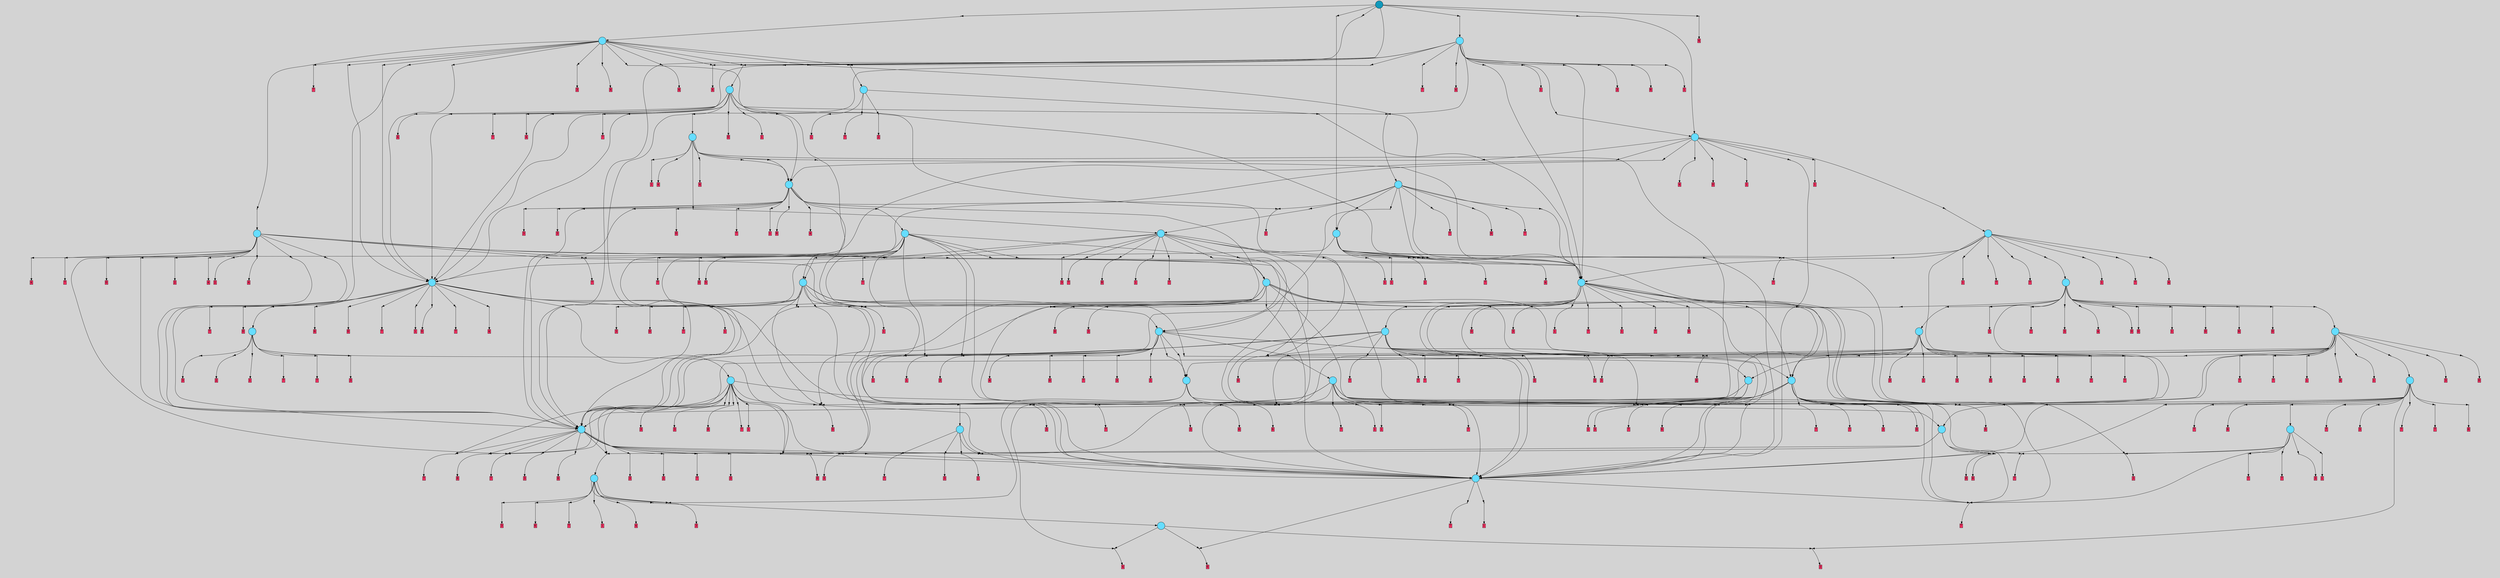 // File exported with GEGELATI v1.3.1
// On the 2024-07-07 22:09:44
// With the MARL::MarlTPGGraphDotExporter
digraph{
	graph[pad = "0.212, 0.055" bgcolor = lightgray]
	node[shape=circle style = filled label = ""]
		T3 [fillcolor="#66ddff"]
		T109 [fillcolor="#66ddff"]
		T171 [fillcolor="#66ddff"]
		T330 [fillcolor="#66ddff"]
		T414 [fillcolor="#66ddff"]
		T705 [fillcolor="#66ddff"]
		T839 [fillcolor="#66ddff"]
		T908 [fillcolor="#66ddff"]
		T1045 [fillcolor="#66ddff"]
		T1088 [fillcolor="#66ddff"]
		T1274 [fillcolor="#66ddff"]
		T1297 [fillcolor="#66ddff"]
		T1056 [fillcolor="#66ddff"]
		T1421 [fillcolor="#66ddff"]
		T1585 [fillcolor="#66ddff"]
		T1829 [fillcolor="#66ddff"]
		T1960 [fillcolor="#66ddff"]
		T2090 [fillcolor="#66ddff"]
		T2108 [fillcolor="#66ddff"]
		T2155 [fillcolor="#66ddff"]
		T2160 [fillcolor="#66ddff"]
		T2187 [fillcolor="#66ddff"]
		T2235 [fillcolor="#66ddff"]
		T2366 [fillcolor="#66ddff"]
		T2536 [fillcolor="#66ddff"]
		T2568 [fillcolor="#66ddff"]
		T2799 [fillcolor="#66ddff"]
		T2844 [fillcolor="#66ddff"]
		T3007 [fillcolor="#66ddff"]
		T3396 [fillcolor="#66ddff"]
		T3445 [fillcolor="#66ddff"]
		T3646 [fillcolor="#66ddff"]
		T3714 [fillcolor="#66ddff"]
		T3761 [fillcolor="#66ddff"]
		T4447 [fillcolor="#66ddff"]
		T4701 [fillcolor="#66ddff"]
		T4784 [fillcolor="#1199bb"]
		P58081 [fillcolor="#cccccc" shape=point] //
		I58081 [shape=box style=invis label="4|6&2|2#1|3&#92;n4|3&2|7#1|5&#92;n6|7&2|1#4|3&#92;n2|5&2|7#1|2&#92;n7|0&2|0#1|3&#92;n0|3&3|7#1|7&#92;n"]
		P58081 -> I58081[style=invis]
		A38059 [fillcolor="#ff3366" shape=box margin=0.03 width=0 height=0 label="3"]
		T3 -> P58081 -> A38059
		P58082 [fillcolor="#cccccc" shape=point] //
		I58082 [shape=box style=invis label="1|1&4|6#2|0&#92;n6|0&0|3#1|6&#92;n2|3&1|2#4|1&#92;n1|3&3|5#3|0&#92;n7|4&4|1#1|1&#92;n2|4&2|1#2|3&#92;n"]
		P58082 -> I58082[style=invis]
		A38060 [fillcolor="#ff3366" shape=box margin=0.03 width=0 height=0 label="4"]
		T3 -> P58082 -> A38060
		P58083 [fillcolor="#cccccc" shape=point] //
		I58083 [shape=box style=invis label="3|6&1|2#3|5&#92;n3|5&2|5#2|6&#92;n8|6&0|4#2|2&#92;n4|4&0|6#2|3&#92;n"]
		P58083 -> I58083[style=invis]
		A38061 [fillcolor="#ff3366" shape=box margin=0.03 width=0 height=0 label="6"]
		T3 -> P58083 -> A38061
		T109 -> P58082
		P58084 [fillcolor="#cccccc" shape=point] //
		I58084 [shape=box style=invis label="2|2&0|0#0|0&#92;n7|1&1|2#0|6&#92;n3|2&0|2#4|6&#92;n3|4&0|2#0|5&#92;n4|7&2|5#3|1&#92;n3|3&3|7#1|4&#92;n0|5&2|1#0|5&#92;n5|6&4|3#0|4&#92;n"]
		P58084 -> I58084[style=invis]
		A38062 [fillcolor="#ff3366" shape=box margin=0.03 width=0 height=0 label="6"]
		T109 -> P58084 -> A38062
		P58085 [fillcolor="#cccccc" shape=point] //
		I58085 [shape=box style=invis label="1|2&1|7#1|6&#92;n7|1&4|7#2|7&#92;n1|5&1|0#2|7&#92;n6|5&3|1#2|0&#92;n5|0&3|6#4|5&#92;n5|3&3|3#0|2&#92;n1|3&4|2#4|4&#92;n"]
		P58085 -> I58085[style=invis]
		A38063 [fillcolor="#ff3366" shape=box margin=0.03 width=0 height=0 label="7"]
		T109 -> P58085 -> A38063
		P58086 [fillcolor="#cccccc" shape=point] //
		I58086 [shape=box style=invis label="4|5&4|6#2|4&#92;n8|0&2|5#2|2&#92;n6|4&0|6#4|4&#92;n6|3&0|2#4|2&#92;n7|3&0|2#1|2&#92;n4|1&1|2#1|5&#92;n0|7&4|2#1|3&#92;n7|7&1|2#1|5&#92;n"]
		P58086 -> I58086[style=invis]
		A38064 [fillcolor="#ff3366" shape=box margin=0.03 width=0 height=0 label="6"]
		T109 -> P58086 -> A38064
		P58087 [fillcolor="#cccccc" shape=point] //
		I58087 [shape=box style=invis label="2|2&2|5#4|4&#92;n2|0&2|5#2|7&#92;n8|6&0|5#0|7&#92;n1|6&0|0#2|3&#92;n5|2&3|4#0|4&#92;n"]
		P58087 -> I58087[style=invis]
		A38065 [fillcolor="#ff3366" shape=box margin=0.03 width=0 height=0 label="3"]
		T109 -> P58087 -> A38065
		T171 -> P58085
		P58088 [fillcolor="#cccccc" shape=point] //
		I58088 [shape=box style=invis label="3|4&2|4#0|5&#92;n7|1&3|1#3|7&#92;n8|2&4|6#4|3&#92;n4|1&1|0#3|3&#92;n6|7&3|1#2|5&#92;n5|5&2|5#2|2&#92;n1|7&2|2#0|7&#92;n8|5&1|6#4|1&#92;n"]
		P58088 -> I58088[style=invis]
		A38066 [fillcolor="#ff3366" shape=box margin=0.03 width=0 height=0 label="7"]
		T171 -> P58088 -> A38066
		T171 -> P58083
		P58089 [fillcolor="#cccccc" shape=point] //
		I58089 [shape=box style=invis label="4|7&0|1#1|6&#92;n2|5&3|7#3|4&#92;n7|3&4|6#2|6&#92;n3|7&0|5#1|3&#92;n8|1&1|1#4|4&#92;n0|2&3|0#2|2&#92;n4|7&2|1#0|5&#92;n5|6&1|0#3|7&#92;n4|0&1|4#4|6&#92;n"]
		P58089 -> I58089[style=invis]
		A38067 [fillcolor="#ff3366" shape=box margin=0.03 width=0 height=0 label="1"]
		T171 -> P58089 -> A38067
		T330 -> P58087
		P58090 [fillcolor="#cccccc" shape=point] //
		I58090 [shape=box style=invis label="1|1&4|6#2|2&#92;n7|4&4|1#1|1&#92;n1|3&3|5#3|0&#92;n2|3&1|2#4|1&#92;n0|0&1|6#2|1&#92;n2|4&2|1#2|3&#92;n"]
		P58090 -> I58090[style=invis]
		A38068 [fillcolor="#ff3366" shape=box margin=0.03 width=0 height=0 label="4"]
		T330 -> P58090 -> A38068
		P58091 [fillcolor="#cccccc" shape=point] //
		I58091 [shape=box style=invis label="7|1&4|7#2|7&#92;n4|0&4|4#2|3&#92;n6|5&3|1#2|0&#92;n5|0&3|6#4|5&#92;n1|5&1|0#2|7&#92;n5|3&3|3#0|2&#92;n8|2&4|2#4|4&#92;n"]
		P58091 -> I58091[style=invis]
		T330 -> P58091 -> T3
		T330 -> P58087
		T330 -> P58087
		P58092 [fillcolor="#cccccc" shape=point] //
		I58092 [shape=box style=invis label="2|5&2|7#1|2&#92;n4|4&2|2#1|3&#92;n4|3&2|7#1|5&#92;n6|7&2|1#4|3&#92;n3|4&3|5#1|4&#92;n0|3&3|7#1|7&#92;n"]
		P58092 -> I58092[style=invis]
		A38069 [fillcolor="#ff3366" shape=box margin=0.03 width=0 height=0 label="3"]
		T330 -> P58092 -> A38069
		P58093 [fillcolor="#cccccc" shape=point] //
		I58093 [shape=box style=invis label="0|1&3|2#1|0&#92;n1|5&0|6#4|6&#92;n7|1&4|3#1|6&#92;n0|1&1|1#2|1&#92;n8|0&1|7#1|6&#92;n2|4&3|5#1|2&#92;n8|6&2|2#4|5&#92;n0|6&1|5#3|7&#92;n1|7&2|3#0|0&#92;n"]
		P58093 -> I58093[style=invis]
		A38070 [fillcolor="#ff3366" shape=box margin=0.03 width=0 height=0 label="6"]
		T330 -> P58093 -> A38070
		P58094 [fillcolor="#cccccc" shape=point] //
		I58094 [shape=box style=invis label="1|2&1|7#1|6&#92;n7|1&4|7#2|7&#92;n1|5&1|0#2|5&#92;n1|3&4|2#4|4&#92;n5|3&3|3#0|2&#92;n5|0&3|6#4|5&#92;n"]
		P58094 -> I58094[style=invis]
		A38071 [fillcolor="#ff3366" shape=box margin=0.03 width=0 height=0 label="7"]
		T330 -> P58094 -> A38071
		P58095 [fillcolor="#cccccc" shape=point] //
		I58095 [shape=box style=invis label="4|2&0|4#3|2&#92;n5|2&3|0#2|2&#92;n2|5&4|7#2|4&#92;n3|7&0|1#1|6&#92;n5|7&4|0#1|1&#92;n6|1&0|6#1|3&#92;n"]
		P58095 -> I58095[style=invis]
		A38072 [fillcolor="#ff3366" shape=box margin=0.03 width=0 height=0 label="1"]
		T330 -> P58095 -> A38072
		P58096 [fillcolor="#cccccc" shape=point] //
		I58096 [shape=box style=invis label="5|0&2|5#0|7&#92;n0|0&1|4#3|7&#92;n5|5&1|6#1|7&#92;n5|6&0|7#4|2&#92;n4|5&1|1#2|1&#92;n6|4&3|0#0|7&#92;n"]
		P58096 -> I58096[style=invis]
		A38073 [fillcolor="#ff3366" shape=box margin=0.03 width=0 height=0 label="8"]
		T414 -> P58096 -> A38073
		P58097 [fillcolor="#cccccc" shape=point] //
		I58097 [shape=box style=invis label="2|0&2|5#2|7&#92;n2|0&2|5#4|4&#92;n1|6&0|0#2|3&#92;n5|2&3|4#0|4&#92;n"]
		P58097 -> I58097[style=invis]
		A38074 [fillcolor="#ff3366" shape=box margin=0.03 width=0 height=0 label="3"]
		T414 -> P58097 -> A38074
		P58098 [fillcolor="#cccccc" shape=point] //
		I58098 [shape=box style=invis label="7|2&1|5#2|4&#92;n2|6&2|7#2|4&#92;n6|0&4|1#4|7&#92;n"]
		P58098 -> I58098[style=invis]
		T414 -> P58098 -> T330
		P58099 [fillcolor="#cccccc" shape=point] //
		I58099 [shape=box style=invis label="5|0&2|5#2|7&#92;n7|7&1|7#4|2&#92;n5|5&1|6#1|7&#92;n5|6&0|7#4|2&#92;n8|4&3|0#0|7&#92;n0|3&1|4#3|7&#92;n"]
		P58099 -> I58099[style=invis]
		A38075 [fillcolor="#ff3366" shape=box margin=0.03 width=0 height=0 label="8"]
		T414 -> P58099 -> A38075
		T414 -> P58085
		P58100 [fillcolor="#cccccc" shape=point] //
		I58100 [shape=box style=invis label="8|1&1|1#4|4&#92;n2|5&2|7#3|4&#92;n0|2&3|0#2|2&#92;n4|3&4|3#3|1&#92;n3|7&0|5#1|3&#92;n4|7&0|1#1|6&#92;n4|7&2|1#0|5&#92;n4|0&2|4#4|6&#92;n"]
		P58100 -> I58100[style=invis]
		A38076 [fillcolor="#ff3366" shape=box margin=0.03 width=0 height=0 label="1"]
		T705 -> P58100 -> A38076
		P58101 [fillcolor="#cccccc" shape=point] //
		I58101 [shape=box style=invis label="3|5&0|3#1|2&#92;n1|6&3|5#0|1&#92;n4|2&1|6#2|6&#92;n1|2&4|7#2|6&#92;n4|4&4|4#2|1&#92;n7|4&1|2#3|4&#92;n3|6&0|6#3|7&#92;n1|3&0|5#4|2&#92;n5|0&4|1#4|7&#92;n6|3&4|0#3|0&#92;n"]
		P58101 -> I58101[style=invis]
		A38077 [fillcolor="#ff3366" shape=box margin=0.03 width=0 height=0 label="0"]
		T705 -> P58101 -> A38077
		P58102 [fillcolor="#cccccc" shape=point] //
		I58102 [shape=box style=invis label="2|0&2|3#2|7&#92;n3|1&0|4#3|7&#92;n1|6&0|5#2|3&#92;n5|2&3|4#0|4&#92;n"]
		P58102 -> I58102[style=invis]
		A38078 [fillcolor="#ff3366" shape=box margin=0.03 width=0 height=0 label="3"]
		T705 -> P58102 -> A38078
		P58103 [fillcolor="#cccccc" shape=point] //
		I58103 [shape=box style=invis label="3|4&2|4#0|5&#92;n1|0&1|2#0|4&#92;n8|5&3|1#1|6&#92;n5|5&2|5#2|2&#92;n8|2&4|6#4|3&#92;n6|2&3|1#2|5&#92;n4|1&1|0#3|3&#92;n1|7&2|2#0|7&#92;n8|5&1|6#4|1&#92;n"]
		P58103 -> I58103[style=invis]
		A38079 [fillcolor="#ff3366" shape=box margin=0.03 width=0 height=0 label="7"]
		T705 -> P58103 -> A38079
		P58104 [fillcolor="#cccccc" shape=point] //
		I58104 [shape=box style=invis label="5|5&0|1#2|1&#92;n1|4&4|5#2|1&#92;n4|0&0|5#3|7&#92;n7|7&0|6#1|5&#92;n7|6&1|7#0|6&#92;n1|3&4|6#2|7&#92;n"]
		P58104 -> I58104[style=invis]
		A38080 [fillcolor="#ff3366" shape=box margin=0.03 width=0 height=0 label="6"]
		T705 -> P58104 -> A38080
		P58105 [fillcolor="#cccccc" shape=point] //
		I58105 [shape=box style=invis label="2|0&2|5#2|7&#92;n1|6&0|0#2|1&#92;n5|2&3|4#0|4&#92;n1|3&4|5#3|1&#92;n8|5&0|5#0|7&#92;n"]
		P58105 -> I58105[style=invis]
		T705 -> P58105 -> T171
		P58106 [fillcolor="#cccccc" shape=point] //
		I58106 [shape=box style=invis label="8|6&0|5#0|7&#92;n2|2&0|7#3|0&#92;n1|2&3|5#3|4&#92;n1|4&2|0#0|7&#92;n1|4&0|0#3|3&#92;n2|4&2|4#1|4&#92;n0|0&2|5#2|7&#92;n"]
		P58106 -> I58106[style=invis]
		A38081 [fillcolor="#ff3366" shape=box margin=0.03 width=0 height=0 label="3"]
		T839 -> P58106 -> A38081
		T839 -> P58105
		T839 -> P58105
		P58107 [fillcolor="#cccccc" shape=point] //
		I58107 [shape=box style=invis label="2|2&2|3#4|7&#92;n5|3&0|3#0|4&#92;n6|3&0|6#4|5&#92;n0|0&0|2#0|0&#92;n1|4&4|5#1|6&#92;n"]
		P58107 -> I58107[style=invis]
		A38082 [fillcolor="#ff3366" shape=box margin=0.03 width=0 height=0 label="1"]
		T839 -> P58107 -> A38082
		P58108 [fillcolor="#cccccc" shape=point] //
		I58108 [shape=box style=invis label="6|0&3|7#1|2&#92;n1|1&3|2#4|7&#92;n"]
		P58108 -> I58108[style=invis]
		A38083 [fillcolor="#ff3366" shape=box margin=0.03 width=0 height=0 label="7"]
		T839 -> P58108 -> A38083
		P58109 [fillcolor="#cccccc" shape=point] //
		I58109 [shape=box style=invis label="8|0&1|5#2|7&#92;n8|7&0|2#1|7&#92;n7|3&4|6#3|0&#92;n1|7&2|2#4|5&#92;n2|0&2|7#1|7&#92;n2|4&3|1#0|6&#92;n5|7&3|1#4|4&#92;n"]
		P58109 -> I58109[style=invis]
		A38084 [fillcolor="#ff3366" shape=box margin=0.03 width=0 height=0 label="1"]
		T908 -> P58109 -> A38084
		P58110 [fillcolor="#cccccc" shape=point] //
		I58110 [shape=box style=invis label="0|0&3|7#3|3&#92;n8|2&4|6#4|3&#92;n8|5&1|6#4|1&#92;n1|7&2|2#0|7&#92;n1|0&1|2#0|4&#92;n4|1&1|0#3|3&#92;n6|7&3|1#0|6&#92;n5|5&2|5#2|2&#92;n4|3&1|2#1|5&#92;n"]
		P58110 -> I58110[style=invis]
		A38085 [fillcolor="#ff3366" shape=box margin=0.03 width=0 height=0 label="7"]
		T908 -> P58110 -> A38085
		P58111 [fillcolor="#cccccc" shape=point] //
		I58111 [shape=box style=invis label="1|6&0|0#2|3&#92;n2|0&2|5#4|7&#92;n2|2&1|6#4|4&#92;n5|6&0|7#4|3&#92;n5|2&3|4#0|4&#92;n8|6&0|5#0|7&#92;n"]
		P58111 -> I58111[style=invis]
		A38086 [fillcolor="#ff3366" shape=box margin=0.03 width=0 height=0 label="3"]
		T908 -> P58111 -> A38086
		P58112 [fillcolor="#cccccc" shape=point] //
		I58112 [shape=box style=invis label="3|4&2|4#0|5&#92;n8|2&4|6#4|3&#92;n1|0&1|2#0|4&#92;n4|1&1|0#3|6&#92;n6|7&3|1#2|5&#92;n7|1&3|1#3|7&#92;n1|7&2|2#0|7&#92;n8|5&1|6#4|1&#92;n"]
		P58112 -> I58112[style=invis]
		A38087 [fillcolor="#ff3366" shape=box margin=0.03 width=0 height=0 label="7"]
		T908 -> P58112 -> A38087
		T908 -> P58085
		P58113 [fillcolor="#cccccc" shape=point] //
		I58113 [shape=box style=invis label="3|4&2|4#0|5&#92;n1|0&1|2#0|4&#92;n5|5&2|5#2|2&#92;n8|2&4|6#4|3&#92;n4|1&1|0#3|3&#92;n6|7&3|1#2|5&#92;n7|1&3|1#3|7&#92;n1|7&2|2#0|7&#92;n8|5&1|6#4|1&#92;n"]
		P58113 -> I58113[style=invis]
		A38088 [fillcolor="#ff3366" shape=box margin=0.03 width=0 height=0 label="7"]
		T908 -> P58113 -> A38088
		P58114 [fillcolor="#cccccc" shape=point] //
		I58114 [shape=box style=invis label="4|2&2|2#1|3&#92;n4|3&2|7#1|5&#92;n6|7&2|1#4|3&#92;n0|3&3|7#1|7&#92;n7|0&2|0#1|3&#92;n"]
		P58114 -> I58114[style=invis]
		A38089 [fillcolor="#ff3366" shape=box margin=0.03 width=0 height=0 label="3"]
		T908 -> P58114 -> A38089
		P58115 [fillcolor="#cccccc" shape=point] //
		I58115 [shape=box style=invis label="4|3&3|2#0|5&#92;n7|7&4|2#4|7&#92;n1|6&0|0#2|6&#92;n5|2&3|1#0|4&#92;n3|7&0|5#3|3&#92;n"]
		P58115 -> I58115[style=invis]
		A38090 [fillcolor="#ff3366" shape=box margin=0.03 width=0 height=0 label="8"]
		T1045 -> P58115 -> A38090
		T1045 -> P58105
		P58116 [fillcolor="#cccccc" shape=point] //
		I58116 [shape=box style=invis label="1|2&0|2#0|6&#92;n2|3&3|5#4|2&#92;n4|7&1|1#2|5&#92;n4|7&4|5#3|7&#92;n2|1&4|0#0|2&#92;n7|4&4|3#4|6&#92;n8|6&4|1#1|4&#92;n1|6&1|5#1|1&#92;n"]
		P58116 -> I58116[style=invis]
		A38091 [fillcolor="#ff3366" shape=box margin=0.03 width=0 height=0 label="0"]
		T1045 -> P58116 -> A38091
		P58117 [fillcolor="#cccccc" shape=point] //
		I58117 [shape=box style=invis label="1|6&3|4#1|0&#92;n5|2&3|6#4|5&#92;n3|3&4|0#2|7&#92;n1|1&1|7#1|6&#92;n0|0&0|7#3|7&#92;n6|7&3|1#2|0&#92;n3|3&4|2#0|4&#92;n2|4&3|7#1|7&#92;n"]
		P58117 -> I58117[style=invis]
		A38092 [fillcolor="#ff3366" shape=box margin=0.03 width=0 height=0 label="7"]
		T1045 -> P58117 -> A38092
		P58118 [fillcolor="#cccccc" shape=point] //
		I58118 [shape=box style=invis label="8|6&0|5#0|7&#92;n0|4&0|2#0|7&#92;n1|2&3|5#3|4&#92;n2|4&2|4#1|4&#92;n1|4&2|0#0|7&#92;n0|0&2|5#2|7&#92;n1|4&0|5#2|3&#92;n"]
		P58118 -> I58118[style=invis]
		A38093 [fillcolor="#ff3366" shape=box margin=0.03 width=0 height=0 label="3"]
		T1045 -> P58118 -> A38093
		P58119 [fillcolor="#cccccc" shape=point] //
		I58119 [shape=box style=invis label="7|1&0|7#2|7&#92;n1|2&1|7#1|6&#92;n7|1&1|3#0|6&#92;n5|3&3|3#0|2&#92;n6|0&3|1#4|0&#92;n3|6&1|4#1|7&#92;n1|3&4|2#4|4&#92;n1|6&3|0#2|5&#92;n1|5&1|0#2|7&#92;n"]
		P58119 -> I58119[style=invis]
		A38094 [fillcolor="#ff3366" shape=box margin=0.03 width=0 height=0 label="7"]
		T1045 -> P58119 -> A38094
		P58120 [fillcolor="#cccccc" shape=point] //
		I58120 [shape=box style=invis label="1|4&3|7#2|1&#92;n5|3&3|5#0|0&#92;n5|3&3|0#2|0&#92;n1|6&2|5#0|3&#92;n6|7&4|5#2|3&#92;n1|3&3|3#1|5&#92;n3|0&3|1#1|1&#92;n1|6&1|4#0|1&#92;n1|6&1|2#4|5&#92;n"]
		P58120 -> I58120[style=invis]
		A38095 [fillcolor="#ff3366" shape=box margin=0.03 width=0 height=0 label="2"]
		T1045 -> P58120 -> A38095
		P58121 [fillcolor="#cccccc" shape=point] //
		I58121 [shape=box style=invis label="6|7&0|7#4|2&#92;n8|4&3|0#0|7&#92;n5|5&1|6#1|7&#92;n6|4&2|7#0|5&#92;n4|7&0|4#4|7&#92;n8|0&0|7#4|7&#92;n7|0&1|1#1|7&#92;n"]
		P58121 -> I58121[style=invis]
		A38096 [fillcolor="#ff3366" shape=box margin=0.03 width=0 height=0 label="8"]
		T1045 -> P58121 -> A38096
		P58122 [fillcolor="#cccccc" shape=point] //
		I58122 [shape=box style=invis label="6|7&3|1#2|5&#92;n1|7&2|2#0|7&#92;n4|1&1|0#3|3&#92;n8|2&4|6#4|3&#92;n3|3&2|4#0|5&#92;n5|0&2|5#2|2&#92;n4|4&3|5#0|0&#92;n7|5&3|4#4|7&#92;n4|5&1|6#4|1&#92;n7|1&3|1#3|5&#92;n"]
		P58122 -> I58122[style=invis]
		A38097 [fillcolor="#ff3366" shape=box margin=0.03 width=0 height=0 label="7"]
		T1045 -> P58122 -> A38097
		P58123 [fillcolor="#cccccc" shape=point] //
		I58123 [shape=box style=invis label="4|5&0|7#4|5&#92;n2|0&2|5#2|7&#92;n1|6&0|0#2|3&#92;n8|5&0|5#0|7&#92;n5|2&3|4#0|4&#92;n"]
		P58123 -> I58123[style=invis]
		T1045 -> P58123 -> T171
		P58124 [fillcolor="#cccccc" shape=point] //
		I58124 [shape=box style=invis label="2|5&2|7#1|2&#92;n4|3&2|7#1|5&#92;n5|0&4|1#3|3&#92;n2|6&2|2#1|3&#92;n0|3&3|7#1|7&#92;n6|7&2|1#4|3&#92;n"]
		P58124 -> I58124[style=invis]
		A38098 [fillcolor="#ff3366" shape=box margin=0.03 width=0 height=0 label="3"]
		T1045 -> P58124 -> A38098
		T1045 -> P58098
		P58125 [fillcolor="#cccccc" shape=point] //
		I58125 [shape=box style=invis label="1|6&0|4#2|3&#92;n2|2&1|6#4|4&#92;n2|0&2|5#4|7&#92;n5|6&0|7#4|3&#92;n5|2&3|4#0|4&#92;n8|6&0|5#0|7&#92;n"]
		P58125 -> I58125[style=invis]
		A38099 [fillcolor="#ff3366" shape=box margin=0.03 width=0 height=0 label="3"]
		T1045 -> P58125 -> A38099
		P58126 [fillcolor="#cccccc" shape=point] //
		I58126 [shape=box style=invis label="4|5&0|7#4|5&#92;n5|2&3|4#2|4&#92;n2|0&2|5#2|7&#92;n1|6&0|0#2|3&#92;n8|5&0|5#0|7&#92;n2|5&2|5#3|1&#92;n"]
		P58126 -> I58126[style=invis]
		T1045 -> P58126 -> T171
		P58127 [fillcolor="#cccccc" shape=point] //
		I58127 [shape=box style=invis label="5|2&3|4#0|4&#92;n8|0&2|2#2|0&#92;n7|4&0|6#3|4&#92;n8|3&4|6#0|0&#92;n1|6&0|0#2|3&#92;n8|6&0|5#0|7&#92;n"]
		P58127 -> I58127[style=invis]
		A38100 [fillcolor="#ff3366" shape=box margin=0.03 width=0 height=0 label="3"]
		T1088 -> P58127 -> A38100
		P58128 [fillcolor="#cccccc" shape=point] //
		I58128 [shape=box style=invis label="1|0&2|6#3|5&#92;n4|6&3|4#0|0&#92;n7|6&2|5#4|0&#92;n6|6&1|3#2|6&#92;n8|3&1|2#0|2&#92;n6|1&3|7#4|6&#92;n8|5&0|5#4|6&#92;n5|4&0|1#4|4&#92;n1|7&3|6#4|4&#92;n"]
		P58128 -> I58128[style=invis]
		A38101 [fillcolor="#ff3366" shape=box margin=0.03 width=0 height=0 label="2"]
		T1088 -> P58128 -> A38101
		P58129 [fillcolor="#cccccc" shape=point] //
		I58129 [shape=box style=invis label="2|4&3|1#0|6&#92;n5|7&3|1#2|4&#92;n8|7&0|2#1|7&#92;n2|0&2|7#1|7&#92;n8|4&1|5#2|7&#92;n7|3&2|4#3|3&#92;n7|3&4|6#3|0&#92;n"]
		P58129 -> I58129[style=invis]
		A38102 [fillcolor="#ff3366" shape=box margin=0.03 width=0 height=0 label="1"]
		T1088 -> P58129 -> A38102
		P58130 [fillcolor="#cccccc" shape=point] //
		I58130 [shape=box style=invis label="5|1&2|7#0|2&#92;n1|0&1|2#0|4&#92;n8|2&4|6#4|3&#92;n5|5&2|5#2|2&#92;n3|4&2|4#0|5&#92;n4|2&1|0#3|3&#92;n6|7&3|1#2|5&#92;n1|7&2|2#0|7&#92;n8|5&4|6#4|1&#92;n"]
		P58130 -> I58130[style=invis]
		A38103 [fillcolor="#ff3366" shape=box margin=0.03 width=0 height=0 label="7"]
		T1088 -> P58130 -> A38103
		P58131 [fillcolor="#cccccc" shape=point] //
		I58131 [shape=box style=invis label="3|4&2|4#0|5&#92;n8|2&4|6#4|3&#92;n8|5&1|6#4|1&#92;n5|5&2|5#2|2&#92;n1|0&1|2#0|4&#92;n4|1&1|0#3|3&#92;n6|7&3|1#2|6&#92;n1|7&2|2#0|7&#92;n4|3&1|2#1|5&#92;n"]
		P58131 -> I58131[style=invis]
		A38104 [fillcolor="#ff3366" shape=box margin=0.03 width=0 height=0 label="7"]
		T1088 -> P58131 -> A38104
		P58132 [fillcolor="#cccccc" shape=point] //
		I58132 [shape=box style=invis label="8|3&0|2#3|3&#92;n5|0&4|0#3|3&#92;n2|1&0|1#4|3&#92;n2|2&2|5#4|4&#92;n"]
		P58132 -> I58132[style=invis]
		A38105 [fillcolor="#ff3366" shape=box margin=0.03 width=0 height=0 label="3"]
		T1088 -> P58132 -> A38105
		T1088 -> P58123
		P58133 [fillcolor="#cccccc" shape=point] //
		I58133 [shape=box style=invis label="0|0&1|1#4|0&#92;n0|4&0|2#3|7&#92;n8|6&0|4#4|2&#92;n8|6&1|2#3|5&#92;n2|0&4|3#1|4&#92;n2|4&0|6#2|3&#92;n"]
		P58133 -> I58133[style=invis]
		T1274 -> P58133 -> T414
		P58134 [fillcolor="#cccccc" shape=point] //
		I58134 [shape=box style=invis label="7|0&2|4#1|0&#92;n3|5&3|2#0|3&#92;n"]
		P58134 -> I58134[style=invis]
		A38106 [fillcolor="#ff3366" shape=box margin=0.03 width=0 height=0 label="6"]
		T1274 -> P58134 -> A38106
		P58135 [fillcolor="#cccccc" shape=point] //
		I58135 [shape=box style=invis label="6|5&4|3#1|5&#92;n5|1&1|0#2|7&#92;n4|0&0|1#3|2&#92;n0|6&4|3#0|0&#92;n3|7&2|2#0|5&#92;n3|1&0|3#0|3&#92;n"]
		P58135 -> I58135[style=invis]
		A38107 [fillcolor="#ff3366" shape=box margin=0.03 width=0 height=0 label="7"]
		T1274 -> P58135 -> A38107
		P58136 [fillcolor="#cccccc" shape=point] //
		I58136 [shape=box style=invis label="2|2&2|5#4|4&#92;n1|6&0|0#2|3&#92;n8|0&2|5#2|7&#92;n8|6&0|5#0|7&#92;n1|2&3|4#0|4&#92;n"]
		P58136 -> I58136[style=invis]
		A38108 [fillcolor="#ff3366" shape=box margin=0.03 width=0 height=0 label="3"]
		T1274 -> P58136 -> A38108
		P58137 [fillcolor="#cccccc" shape=point] //
		I58137 [shape=box style=invis label="8|5&4|5#0|7&#92;n0|2&2|0#2|2&#92;n2|0&2|5#2|7&#92;n1|6&0|0#2|3&#92;n4|5&0|7#4|5&#92;n5|2&3|4#0|4&#92;n"]
		P58137 -> I58137[style=invis]
		T1274 -> P58137 -> T171
		P58138 [fillcolor="#cccccc" shape=point] //
		I58138 [shape=box style=invis label="5|1&3|5#0|7&#92;n4|5&0|7#4|6&#92;n6|5&0|5#1|0&#92;n6|0&4|2#1|2&#92;n2|3&3|7#3|3&#92;n"]
		P58138 -> I58138[style=invis]
		T1274 -> P58138 -> T171
		P58139 [fillcolor="#cccccc" shape=point] //
		I58139 [shape=box style=invis label="0|7&4|0#0|2&#92;n8|2&0|6#2|0&#92;n6|0&4|5#1|4&#92;n8|6&3|2#4|1&#92;n"]
		P58139 -> I58139[style=invis]
		A38109 [fillcolor="#ff3366" shape=box margin=0.03 width=0 height=0 label="7"]
		T1274 -> P58139 -> A38109
		P58140 [fillcolor="#cccccc" shape=point] //
		I58140 [shape=box style=invis label="8|5&4|5#0|7&#92;n5|2&3|4#0|4&#92;n3|4&4|0#0|0&#92;n2|0&1|5#2|7&#92;n0|2&2|0#2|2&#92;n5|6&0|0#2|3&#92;n"]
		P58140 -> I58140[style=invis]
		A38110 [fillcolor="#ff3366" shape=box margin=0.03 width=0 height=0 label="7"]
		T1274 -> P58140 -> A38110
		P58141 [fillcolor="#cccccc" shape=point] //
		I58141 [shape=box style=invis label="4|7&2|5#4|6&#92;n2|6&2|1#2|4&#92;n1|3&1|4#1|4&#92;n2|4&0|2#4|2&#92;n4|7&1|1#0|3&#92;n7|1&2|7#0|3&#92;n3|7&3|5#4|4&#92;n2|6&1|3#0|3&#92;n"]
		P58141 -> I58141[style=invis]
		A38111 [fillcolor="#ff3366" shape=box margin=0.03 width=0 height=0 label="6"]
		T1274 -> P58141 -> A38111
		T1274 -> P58100
		T1274 -> P58081
		P58142 [fillcolor="#cccccc" shape=point] //
		I58142 [shape=box style=invis label="0|6&4|3#0|0&#92;n3|0&2|2#0|5&#92;n1|1&1|0#2|7&#92;n4|0&0|1#3|2&#92;n"]
		P58142 -> I58142[style=invis]
		A38112 [fillcolor="#ff3366" shape=box margin=0.03 width=0 height=0 label="7"]
		T1274 -> P58142 -> A38112
		P58143 [fillcolor="#cccccc" shape=point] //
		I58143 [shape=box style=invis label="8|5&1|3#4|2&#92;n0|0&4|6#1|4&#92;n0|2&1|0#0|7&#92;n2|6&1|2#4|4&#92;n"]
		P58143 -> I58143[style=invis]
		T1274 -> P58143 -> T908
		T1297 -> P58097
		T1297 -> P58117
		P58144 [fillcolor="#cccccc" shape=point] //
		I58144 [shape=box style=invis label="8|6&0|5#0|7&#92;n2|2&0|7#3|0&#92;n0|4&0|2#0|7&#92;n1|2&3|5#3|4&#92;n1|4&0|2#2|3&#92;n1|4&2|0#0|7&#92;n0|0&2|5#2|7&#92;n2|4&2|4#1|4&#92;n"]
		P58144 -> I58144[style=invis]
		A38113 [fillcolor="#ff3366" shape=box margin=0.03 width=0 height=0 label="3"]
		T1297 -> P58144 -> A38113
		T1297 -> P58119
		T1297 -> P58121
		P58145 [fillcolor="#cccccc" shape=point] //
		I58145 [shape=box style=invis label="2|5&2|7#1|2&#92;n6|7&2|1#4|3&#92;n4|4&3|3#1|4&#92;n5|0&4|1#3|3&#92;n0|3&3|7#1|7&#92;n4|3&2|7#1|5&#92;n"]
		P58145 -> I58145[style=invis]
		A38114 [fillcolor="#ff3366" shape=box margin=0.03 width=0 height=0 label="3"]
		T1297 -> P58145 -> A38114
		T1297 -> P58098
		P58146 [fillcolor="#cccccc" shape=point] //
		I58146 [shape=box style=invis label="6|1&3|1#1|5&#92;n2|1&3|2#3|3&#92;n"]
		P58146 -> I58146[style=invis]
		A38115 [fillcolor="#ff3366" shape=box margin=0.03 width=0 height=0 label="8"]
		T1297 -> P58146 -> A38115
		P58147 [fillcolor="#cccccc" shape=point] //
		I58147 [shape=box style=invis label="6|0&4|5#1|5&#92;n8|2&0|6#2|0&#92;n8|5&3|2#4|1&#92;n0|7&4|0#0|2&#92;n"]
		P58147 -> I58147[style=invis]
		A38116 [fillcolor="#ff3366" shape=box margin=0.03 width=0 height=0 label="7"]
		T1297 -> P58147 -> A38116
		P58148 [fillcolor="#cccccc" shape=point] //
		I58148 [shape=box style=invis label="8|3&0|4#4|2&#92;n0|0&1|1#4|0&#92;n2|0&2|6#3|6&#92;n6|6&1|2#3|5&#92;n2|0&4|3#1|4&#92;n2|4&0|6#2|3&#92;n"]
		P58148 -> I58148[style=invis]
		T1297 -> P58148 -> T414
		T1297 -> P58123
		P58149 [fillcolor="#cccccc" shape=point] //
		I58149 [shape=box style=invis label="8|0&1|5#2|7&#92;n8|7&0|2#1|7&#92;n2|4&3|1#0|6&#92;n1|7&2|2#4|7&#92;n2|0&2|7#1|7&#92;n7|3&4|6#3|0&#92;n5|7&3|1#4|4&#92;n"]
		P58149 -> I58149[style=invis]
		A38117 [fillcolor="#ff3366" shape=box margin=0.03 width=0 height=0 label="1"]
		T1297 -> P58149 -> A38117
		P58150 [fillcolor="#cccccc" shape=point] //
		I58150 [shape=box style=invis label="3|0&2|5#2|7&#92;n5|2&3|4#0|4&#92;n8|5&0|5#0|7&#92;n1|6&0|0#2|3&#92;n"]
		P58150 -> I58150[style=invis]
		T1297 -> P58150 -> T171
		T1056 -> P58100
		P58151 [fillcolor="#cccccc" shape=point] //
		I58151 [shape=box style=invis label="3|5&0|3#1|2&#92;n1|6&3|5#0|1&#92;n5|0&4|1#0|7&#92;n1|2&4|7#2|6&#92;n5|4&4|4#2|1&#92;n7|4&1|2#3|4&#92;n3|6&0|6#3|7&#92;n1|3&0|5#4|2&#92;n6|3&4|0#3|0&#92;n4|2&1|6#2|6&#92;n"]
		P58151 -> I58151[style=invis]
		A38118 [fillcolor="#ff3366" shape=box margin=0.03 width=0 height=0 label="0"]
		T1056 -> P58151 -> A38118
		P58152 [fillcolor="#cccccc" shape=point] //
		I58152 [shape=box style=invis label="3|4&2|4#0|5&#92;n6|2&3|1#2|5&#92;n8|5&3|1#1|6&#92;n5|5&2|5#2|2&#92;n8|2&4|6#4|3&#92;n1|0&1|2#0|4&#92;n1|7&2|2#0|3&#92;n8|5&1|6#4|1&#92;n"]
		P58152 -> I58152[style=invis]
		A38119 [fillcolor="#ff3366" shape=box margin=0.03 width=0 height=0 label="7"]
		T1056 -> P58152 -> A38119
		P58153 [fillcolor="#cccccc" shape=point] //
		I58153 [shape=box style=invis label="8|2&1|2#1|6&#92;n6|0&4|7#2|2&#92;n2|0&1|6#2|7&#92;n5|3&4|1#0|4&#92;n"]
		P58153 -> I58153[style=invis]
		A38120 [fillcolor="#ff3366" shape=box margin=0.03 width=0 height=0 label="0"]
		T1056 -> P58153 -> A38120
		P58154 [fillcolor="#cccccc" shape=point] //
		I58154 [shape=box style=invis label="7|7&0|6#3|4&#92;n8|0&2|2#2|0&#92;n8|3&1|6#0|0&#92;n1|4&1|6#1|2&#92;n8|6&0|5#0|7&#92;n1|6&0|0#2|3&#92;n"]
		P58154 -> I58154[style=invis]
		A38121 [fillcolor="#ff3366" shape=box margin=0.03 width=0 height=0 label="3"]
		T1056 -> P58154 -> A38121
		P58155 [fillcolor="#cccccc" shape=point] //
		I58155 [shape=box style=invis label="5|3&2|6#0|4&#92;n2|1&4|5#1|1&#92;n6|4&2|4#4|2&#92;n0|0&1|2#3|7&#92;n3|0&4|4#3|5&#92;n5|5&0|2#2|2&#92;n6|7&1|3#2|5&#92;n3|5&1|6#2|6&#92;n4|6&2|1#0|4&#92;n4|1&2|7#4|2&#92;n"]
		P58155 -> I58155[style=invis]
		A38122 [fillcolor="#ff3366" shape=box margin=0.03 width=0 height=0 label="7"]
		T1056 -> P58155 -> A38122
		T1056 -> P58111
		P58156 [fillcolor="#cccccc" shape=point] //
		I58156 [shape=box style=invis label="1|6&0|0#2|1&#92;n5|2&3|4#0|4&#92;n0|5&0|5#0|7&#92;n1|3&4|5#3|1&#92;n6|7&2|7#1|5&#92;n"]
		P58156 -> I58156[style=invis]
		T1056 -> P58156 -> T171
		P58157 [fillcolor="#cccccc" shape=point] //
		I58157 [shape=box style=invis label="3|4&2|4#0|5&#92;n5|5&2|5#2|2&#92;n1|0&1|2#0|4&#92;n8|2&3|6#4|3&#92;n4|1&1|0#3|3&#92;n6|7&3|1#2|5&#92;n1|5&1|7#1|4&#92;n7|1&3|1#3|7&#92;n1|7&2|2#0|7&#92;n8|5&1|6#4|1&#92;n"]
		P58157 -> I58157[style=invis]
		T1056 -> P58157 -> T1045
		T1056 -> P58085
		P58158 [fillcolor="#cccccc" shape=point] //
		I58158 [shape=box style=invis label="0|7&4|0#0|2&#92;n4|6&2|2#4|7&#92;n6|0&4|5#1|4&#92;n8|6&3|2#4|1&#92;n8|2&0|0#2|0&#92;n"]
		P58158 -> I58158[style=invis]
		A38123 [fillcolor="#ff3366" shape=box margin=0.03 width=0 height=0 label="7"]
		T1056 -> P58158 -> A38123
		P58159 [fillcolor="#cccccc" shape=point] //
		I58159 [shape=box style=invis label="5|2&2|6#0|0&#92;n2|5&2|7#1|2&#92;n6|7&2|1#4|3&#92;n4|4&3|3#1|4&#92;n3|3&3|7#1|7&#92;n5|0&4|1#3|3&#92;n4|3&2|7#1|5&#92;n"]
		P58159 -> I58159[style=invis]
		A38124 [fillcolor="#ff3366" shape=box margin=0.03 width=0 height=0 label="3"]
		T1056 -> P58159 -> A38124
		T1421 -> P58100
		P58160 [fillcolor="#cccccc" shape=point] //
		I58160 [shape=box style=invis label="3|5&0|3#1|2&#92;n1|1&4|0#1|1&#92;n1|2&4|7#2|6&#92;n1|6&3|5#0|1&#92;n5|4&4|4#2|1&#92;n7|4&2|2#3|4&#92;n3|6&0|6#3|7&#92;n1|3&0|5#4|2&#92;n4|2&1|6#2|6&#92;n6|3&4|0#3|0&#92;n"]
		P58160 -> I58160[style=invis]
		A38125 [fillcolor="#ff3366" shape=box margin=0.03 width=0 height=0 label="1"]
		T1421 -> P58160 -> A38125
		T1421 -> P58152
		P58161 [fillcolor="#cccccc" shape=point] //
		I58161 [shape=box style=invis label="6|0&4|6#2|7&#92;n1|6&0|0#2|1&#92;n5|2&3|4#0|4&#92;n8|1&0|5#0|7&#92;n6|2&3|7#4|7&#92;n2|6&2|5#2|7&#92;n"]
		P58161 -> I58161[style=invis]
		T1421 -> P58161 -> T171
		P58162 [fillcolor="#cccccc" shape=point] //
		I58162 [shape=box style=invis label="4|3&2|4#3|1&#92;n0|4&2|5#1|5&#92;n3|4&1|1#0|2&#92;n6|0&3|1#3|7&#92;n1|3&1|7#1|6&#92;n4|3&0|6#4|1&#92;n"]
		P58162 -> I58162[style=invis]
		A38126 [fillcolor="#ff3366" shape=box margin=0.03 width=0 height=0 label="7"]
		T1421 -> P58162 -> A38126
		T1421 -> P58113
		T1421 -> P58153
		P58163 [fillcolor="#cccccc" shape=point] //
		I58163 [shape=box style=invis label="7|4&0|6#3|4&#92;n8|0&2|2#2|0&#92;n5|2&3|4#0|4&#92;n8|3&1|6#0|0&#92;n1|6&0|0#2|3&#92;n8|6&0|5#0|7&#92;n"]
		P58163 -> I58163[style=invis]
		A38127 [fillcolor="#ff3366" shape=box margin=0.03 width=0 height=0 label="3"]
		T1421 -> P58163 -> A38127
		P58164 [fillcolor="#cccccc" shape=point] //
		I58164 [shape=box style=invis label="4|6&1|5#1|3&#92;n4|6&2|1#0|4&#92;n3|4&2|4#3|5&#92;n8|0&0|4#3|1&#92;n6|7&1|3#2|5&#92;n3|5&1|6#2|6&#92;n4|1&2|7#4|2&#92;n5|3&2|6#0|4&#92;n"]
		P58164 -> I58164[style=invis]
		A38128 [fillcolor="#ff3366" shape=box margin=0.03 width=0 height=0 label="7"]
		T1421 -> P58164 -> A38128
		T1421 -> P58156
		T1421 -> P58157
		P58165 [fillcolor="#cccccc" shape=point] //
		I58165 [shape=box style=invis label="8|1&1|1#4|4&#92;n2|5&2|7#3|4&#92;n0|2&3|0#2|2&#92;n4|3&4|3#3|1&#92;n3|7&0|5#1|3&#92;n4|7&2|1#0|5&#92;n3|7&0|1#1|6&#92;n"]
		P58165 -> I58165[style=invis]
		A38129 [fillcolor="#ff3366" shape=box margin=0.03 width=0 height=0 label="1"]
		T1421 -> P58165 -> A38129
		T1421 -> P58085
		P58166 [fillcolor="#cccccc" shape=point] //
		I58166 [shape=box style=invis label="6|7&0|5#2|2&#92;n2|7&2|6#1|2&#92;n1|3&3|1#3|2&#92;n8|2&0|5#3|3&#92;n4|0&2|1#1|7&#92;n1|7&1|3#2|4&#92;n7|4&3|2#1|1&#92;n"]
		P58166 -> I58166[style=invis]
		A38130 [fillcolor="#ff3366" shape=box margin=0.03 width=0 height=0 label="3"]
		T1585 -> P58166 -> A38130
		P58167 [fillcolor="#cccccc" shape=point] //
		I58167 [shape=box style=invis label="8|2&1|2#3|5&#92;n2|0&0|6#0|0&#92;n7|4&3|2#4|0&#92;n0|0&1|1#2|6&#92;n2|6&1|5#1|3&#92;n8|3&0|5#1|5&#92;n"]
		P58167 -> I58167[style=invis]
		A38131 [fillcolor="#ff3366" shape=box margin=0.03 width=0 height=0 label="7"]
		T1585 -> P58167 -> A38131
		P58168 [fillcolor="#cccccc" shape=point] //
		I58168 [shape=box style=invis label="1|7&4|2#3|6&#92;n2|3&2|5#4|4&#92;n2|0&2|5#2|7&#92;n8|6&2|5#0|7&#92;n5|2&3|4#0|4&#92;n1|0&0|3#0|4&#92;n1|6&4|0#2|3&#92;n"]
		P58168 -> I58168[style=invis]
		A38132 [fillcolor="#ff3366" shape=box margin=0.03 width=0 height=0 label="3"]
		T1585 -> P58168 -> A38132
		P58169 [fillcolor="#cccccc" shape=point] //
		I58169 [shape=box style=invis label="2|6&2|2#0|4&#92;n4|1&0|1#1|7&#92;n3|0&4|1#2|7&#92;n"]
		P58169 -> I58169[style=invis]
		T1585 -> P58169 -> T109
		P58170 [fillcolor="#cccccc" shape=point] //
		I58170 [shape=box style=invis label="4|7&0|1#1|6&#92;n6|7&4|1#2|7&#92;n0|2&3|0#2|2&#92;n4|3&2|3#3|1&#92;n5|5&1|3#2|6&#92;n3|7&0|5#1|3&#92;n6|0&2|4#4|6&#92;n8|1&1|1#4|4&#92;n4|7&2|1#0|1&#92;n"]
		P58170 -> I58170[style=invis]
		A38133 [fillcolor="#ff3366" shape=box margin=0.03 width=0 height=0 label="1"]
		T1585 -> P58170 -> A38133
		P58171 [fillcolor="#cccccc" shape=point] //
		I58171 [shape=box style=invis label="8|1&4|6#2|0&#92;n1|3&3|5#3|0&#92;n7|4&4|1#1|1&#92;n6|0&0|3#1|6&#92;n2|2&1|2#4|1&#92;n"]
		P58171 -> I58171[style=invis]
		A38134 [fillcolor="#ff3366" shape=box margin=0.03 width=0 height=0 label="4"]
		T1585 -> P58171 -> A38134
		P58172 [fillcolor="#cccccc" shape=point] //
		I58172 [shape=box style=invis label="5|7&3|6#3|2&#92;n0|5&2|7#0|7&#92;n1|6&3|0#2|6&#92;n2|0&4|0#0|5&#92;n"]
		P58172 -> I58172[style=invis]
		T1585 -> P58172 -> T109
		P58173 [fillcolor="#cccccc" shape=point] //
		I58173 [shape=box style=invis label="4|0&1|1#2|7&#92;n4|1&0|1#1|7&#92;n5|6&2|1#1|5&#92;n4|6&0|1#1|7&#92;n"]
		P58173 -> I58173[style=invis]
		T1585 -> P58173 -> T839
		P58174 [fillcolor="#cccccc" shape=point] //
		I58174 [shape=box style=invis label="8|2&1|2#4|6&#92;n2|3&0|7#3|3&#92;n6|0&4|7#2|2&#92;n5|3&4|1#0|4&#92;n2|0&1|6#2|7&#92;n"]
		P58174 -> I58174[style=invis]
		A38135 [fillcolor="#ff3366" shape=box margin=0.03 width=0 height=0 label="0"]
		T1585 -> P58174 -> A38135
		T1585 -> P58116
		T1585 -> P58100
		P58175 [fillcolor="#cccccc" shape=point] //
		I58175 [shape=box style=invis label="5|2&3|4#0|4&#92;n2|0&2|5#2|2&#92;n8|6&0|0#2|3&#92;n"]
		P58175 -> I58175[style=invis]
		T1585 -> P58175 -> T1421
		T1829 -> P58166
		P58176 [fillcolor="#cccccc" shape=point] //
		I58176 [shape=box style=invis label="8|7&1|5#4|5&#92;n6|6&1|0#0|4&#92;n0|0&3|1#3|6&#92;n2|1&3|7#1|5&#92;n"]
		P58176 -> I58176[style=invis]
		A38136 [fillcolor="#ff3366" shape=box margin=0.03 width=0 height=0 label="7"]
		T1829 -> P58176 -> A38136
		P58177 [fillcolor="#cccccc" shape=point] //
		I58177 [shape=box style=invis label="1|7&4|2#3|6&#92;n2|3&2|5#4|4&#92;n5|2&3|4#0|4&#92;n8|6&0|5#0|7&#92;n2|0&2|5#2|7&#92;n1|0&0|3#0|4&#92;n1|6&4|0#2|3&#92;n"]
		P58177 -> I58177[style=invis]
		A38137 [fillcolor="#ff3366" shape=box margin=0.03 width=0 height=0 label="3"]
		T1829 -> P58177 -> A38137
		P58178 [fillcolor="#cccccc" shape=point] //
		I58178 [shape=box style=invis label="3|4&4|1#2|7&#92;n2|6&2|2#0|4&#92;n"]
		P58178 -> I58178[style=invis]
		T1829 -> P58178 -> T109
		P58179 [fillcolor="#cccccc" shape=point] //
		I58179 [shape=box style=invis label="8|1&1|1#4|4&#92;n6|7&4|1#2|7&#92;n0|2&3|0#2|2&#92;n4|3&4|3#3|1&#92;n3|7&0|5#1|3&#92;n4|7&0|1#1|6&#92;n4|0&2|4#4|6&#92;n4|7&2|1#0|1&#92;n2|5&2|7#3|4&#92;n"]
		P58179 -> I58179[style=invis]
		A38138 [fillcolor="#ff3366" shape=box margin=0.03 width=0 height=0 label="1"]
		T1829 -> P58179 -> A38138
		P58180 [fillcolor="#cccccc" shape=point] //
		I58180 [shape=box style=invis label="7|2&1|7#1|6&#92;n1|0&4|2#4|4&#92;n1|5&1|0#2|7&#92;n5|3&3|3#0|2&#92;n5|0&3|6#4|5&#92;n7|1&1|3#0|6&#92;n6|0&2|2#0|7&#92;n6|7&3|1#2|0&#92;n"]
		P58180 -> I58180[style=invis]
		A38139 [fillcolor="#ff3366" shape=box margin=0.03 width=0 height=0 label="3"]
		T1829 -> P58180 -> A38139
		P58181 [fillcolor="#cccccc" shape=point] //
		I58181 [shape=box style=invis label="7|5&0|3#4|4&#92;n7|7&4|1#1|0&#92;n3|1&1|7#1|3&#92;n7|0&2|0#0|0&#92;n2|2&2|4#3|6&#92;n"]
		P58181 -> I58181[style=invis]
		A38140 [fillcolor="#ff3366" shape=box margin=0.03 width=0 height=0 label="0"]
		T1829 -> P58181 -> A38140
		P58182 [fillcolor="#cccccc" shape=point] //
		I58182 [shape=box style=invis label="2|2&0|0#0|0&#92;n7|1&1|2#0|6&#92;n0|0&0|1#4|1&#92;n3|2&0|1#4|6&#92;n3|4&0|2#0|3&#92;n4|7&2|5#3|1&#92;n3|3&3|7#1|4&#92;n0|5&2|1#0|5&#92;n"]
		P58182 -> I58182[style=invis]
		A38141 [fillcolor="#ff3366" shape=box margin=0.03 width=0 height=0 label="2"]
		T1829 -> P58182 -> A38141
		P58183 [fillcolor="#cccccc" shape=point] //
		I58183 [shape=box style=invis label="3|5&0|3#1|2&#92;n1|6&3|5#0|1&#92;n4|2&1|6#2|6&#92;n7|4&1|2#3|4&#92;n4|4&4|4#2|1&#92;n1|2&4|7#2|6&#92;n3|6&0|6#3|7&#92;n1|3&0|5#4|2&#92;n5|0&4|1#4|7&#92;n6|3&4|0#3|7&#92;n"]
		P58183 -> I58183[style=invis]
		A38142 [fillcolor="#ff3366" shape=box margin=0.03 width=0 height=0 label="5"]
		T1829 -> P58183 -> A38142
		P58184 [fillcolor="#cccccc" shape=point] //
		I58184 [shape=box style=invis label="4|3&1|2#1|5&#92;n1|7&4|2#0|7&#92;n8|5&1|6#4|1&#92;n2|0&1|2#0|4&#92;n4|1&1|0#3|3&#92;n6|7&3|1#0|6&#92;n5|5&2|5#2|2&#92;n0|0&3|7#3|3&#92;n8|5&2|7#1|6&#92;n"]
		P58184 -> I58184[style=invis]
		A38143 [fillcolor="#ff3366" shape=box margin=0.03 width=0 height=0 label="7"]
		T1829 -> P58184 -> A38143
		T1829 -> P58157
		P58185 [fillcolor="#cccccc" shape=point] //
		I58185 [shape=box style=invis label="7|1&3|1#3|7&#92;n1|7&2|4#0|7&#92;n5|5&2|5#2|2&#92;n8|2&4|6#4|3&#92;n4|1&1|0#3|3&#92;n5|2&0|4#4|0&#92;n3|4&2|4#1|5&#92;n8|5&1|6#4|1&#92;n5|5&4|2#0|3&#92;n"]
		P58185 -> I58185[style=invis]
		T1829 -> P58185 -> T705
		T1829 -> P58100
		P58186 [fillcolor="#cccccc" shape=point] //
		I58186 [shape=box style=invis label="6|0&4|7#2|2&#92;n0|2&3|7#1|6&#92;n8|2&0|2#1|6&#92;n2|0&1|6#2|7&#92;n5|3&4|1#1|4&#92;n"]
		P58186 -> I58186[style=invis]
		A38144 [fillcolor="#ff3366" shape=box margin=0.03 width=0 height=0 label="0"]
		T1829 -> P58186 -> A38144
		P58187 [fillcolor="#cccccc" shape=point] //
		I58187 [shape=box style=invis label="7|2&4|1#2|6&#92;n4|3&0|4#2|1&#92;n1|2&4|7#2|6&#92;n0|2&2|4#1|6&#92;n3|5&0|3#1|2&#92;n7|6&3|1#0|1&#92;n2|0&0|2#1|5&#92;n6|5&4|4#0|1&#92;n7|4&3|1#3|0&#92;n3|6&1|1#3|7&#92;n"]
		P58187 -> I58187[style=invis]
		A38145 [fillcolor="#ff3366" shape=box margin=0.03 width=0 height=0 label="0"]
		T1960 -> P58187 -> A38145
		P58188 [fillcolor="#cccccc" shape=point] //
		I58188 [shape=box style=invis label="8|5&1|1#0|6&#92;n8|3&1|6#2|0&#92;n5|7&1|7#3|5&#92;n6|2&3|3#2|7&#92;n4|0&2|5#1|2&#92;n2|7&4|4#4|5&#92;n6|4&3|3#1|4&#92;n"]
		P58188 -> I58188[style=invis]
		A38146 [fillcolor="#ff3366" shape=box margin=0.03 width=0 height=0 label="7"]
		T1960 -> P58188 -> A38146
		P58189 [fillcolor="#cccccc" shape=point] //
		I58189 [shape=box style=invis label="3|4&2|4#0|5&#92;n3|2&2|4#0|0&#92;n8|5&1|6#3|1&#92;n5|5&2|5#2|2&#92;n7|1&3|1#3|7&#92;n4|1&1|0#3|3&#92;n8|2&4|6#4|3&#92;n1|0&1|2#0|4&#92;n"]
		P58189 -> I58189[style=invis]
		T1960 -> P58189 -> T1297
		P58190 [fillcolor="#cccccc" shape=point] //
		I58190 [shape=box style=invis label="1|2&2|5#4|4&#92;n5|0&4|5#0|5&#92;n"]
		P58190 -> I58190[style=invis]
		A38147 [fillcolor="#ff3366" shape=box margin=0.03 width=0 height=0 label="4"]
		T1960 -> P58190 -> A38147
		P58191 [fillcolor="#cccccc" shape=point] //
		I58191 [shape=box style=invis label="7|1&3|1#3|7&#92;n1|0&1|2#0|4&#92;n5|2&0|4#4|0&#92;n5|5&2|5#2|2&#92;n8|2&4|6#4|3&#92;n4|1&1|0#3|3&#92;n1|7&2|2#0|7&#92;n3|4&2|4#1|5&#92;n8|5&1|6#4|1&#92;n"]
		P58191 -> I58191[style=invis]
		T1960 -> P58191 -> T705
		P58192 [fillcolor="#cccccc" shape=point] //
		I58192 [shape=box style=invis label="7|1&2|4#0|2&#92;n5|0&3|6#4|5&#92;n4|0&3|2#1|0&#92;n0|5&3|1#3|4&#92;n3|2&4|5#3|5&#92;n6|3&1|0#0|2&#92;n1|3&4|2#4|1&#92;n"]
		P58192 -> I58192[style=invis]
		A38148 [fillcolor="#ff3366" shape=box margin=0.03 width=0 height=0 label="7"]
		T1960 -> P58192 -> A38148
		P58193 [fillcolor="#cccccc" shape=point] //
		I58193 [shape=box style=invis label="8|2&1|2#1|6&#92;n1|7&3|4#0|6&#92;n6|0&4|7#2|2&#92;n2|0&1|6#2|7&#92;n"]
		P58193 -> I58193[style=invis]
		A38149 [fillcolor="#ff3366" shape=box margin=0.03 width=0 height=0 label="0"]
		T1960 -> P58193 -> A38149
		P58194 [fillcolor="#cccccc" shape=point] //
		I58194 [shape=box style=invis label="0|0&4|4#0|7&#92;n3|6&0|7#0|1&#92;n8|7&2|5#0|7&#92;n"]
		P58194 -> I58194[style=invis]
		T1960 -> P58194 -> T1088
		T1960 -> P58101
		P58195 [fillcolor="#cccccc" shape=point] //
		I58195 [shape=box style=invis label="0|3&0|7#1|5&#92;n8|1&0|6#4|0&#92;n7|0&2|4#1|0&#92;n6|1&0|5#0|3&#92;n"]
		P58195 -> I58195[style=invis]
		A38150 [fillcolor="#ff3366" shape=box margin=0.03 width=0 height=0 label="6"]
		T1960 -> P58195 -> A38150
		P58196 [fillcolor="#cccccc" shape=point] //
		I58196 [shape=box style=invis label="6|0&4|7#2|2&#92;n2|0&1|6#2|7&#92;n0|2&3|5#0|7&#92;n5|5&2|5#4|0&#92;n4|0&3|3#0|2&#92;n7|4&4|4#0|6&#92;n8|2&1|2#1|6&#92;n"]
		P58196 -> I58196[style=invis]
		A38151 [fillcolor="#ff3366" shape=box margin=0.03 width=0 height=0 label="0"]
		T1960 -> P58196 -> A38151
		P58197 [fillcolor="#cccccc" shape=point] //
		I58197 [shape=box style=invis label="5|3&2|6#0|4&#92;n2|1&4|5#1|1&#92;n6|4&2|4#4|2&#92;n0|0&1|2#3|7&#92;n3|0&4|4#3|5&#92;n6|7&1|3#2|5&#92;n5|7&0|2#2|2&#92;n3|5&1|6#2|6&#92;n4|6&2|1#0|4&#92;n4|1&2|7#4|2&#92;n"]
		P58197 -> I58197[style=invis]
		A38152 [fillcolor="#ff3366" shape=box margin=0.03 width=0 height=0 label="7"]
		T1960 -> P58197 -> A38152
		T1960 -> P58163
		P58198 [fillcolor="#cccccc" shape=point] //
		I58198 [shape=box style=invis label="2|5&3|1#0|6&#92;n8|4&1|6#2|7&#92;n2|0&2|6#1|7&#92;n8|7&0|2#1|7&#92;n"]
		P58198 -> I58198[style=invis]
		A38153 [fillcolor="#ff3366" shape=box margin=0.03 width=0 height=0 label="1"]
		T1960 -> P58198 -> A38153
		P58199 [fillcolor="#cccccc" shape=point] //
		I58199 [shape=box style=invis label="0|4&2|5#1|5&#92;n3|5&3|1#3|7&#92;n3|1&0|2#0|2&#92;n1|3&1|7#0|6&#92;n"]
		P58199 -> I58199[style=invis]
		A38154 [fillcolor="#ff3366" shape=box margin=0.03 width=0 height=0 label="7"]
		T2090 -> P58199 -> A38154
		T2090 -> P58186
		P58200 [fillcolor="#cccccc" shape=point] //
		I58200 [shape=box style=invis label="4|6&1|5#1|3&#92;n4|1&2|7#4|2&#92;n4|6&2|1#0|4&#92;n7|4&2|4#3|5&#92;n8|0&0|4#3|1&#92;n3|5&1|6#2|6&#92;n4|2&1|1#1|0&#92;n5|3&2|6#0|4&#92;n"]
		P58200 -> I58200[style=invis]
		T2090 -> P58200 -> T1056
		P58201 [fillcolor="#cccccc" shape=point] //
		I58201 [shape=box style=invis label="1|6&0|0#2|6&#92;n5|2&3|4#0|4&#92;n2|2&1|6#4|4&#92;n5|6&0|7#4|3&#92;n2|0&2|5#4|7&#92;n"]
		P58201 -> I58201[style=invis]
		A38155 [fillcolor="#ff3366" shape=box margin=0.03 width=0 height=0 label="3"]
		T2090 -> P58201 -> A38155
		P58202 [fillcolor="#cccccc" shape=point] //
		I58202 [shape=box style=invis label="1|6&0|0#2|1&#92;n7|7&1|2#1|7&#92;n6|7&2|3#1|5&#92;n0|5&0|7#0|7&#92;n5|2&3|4#0|4&#92;n1|3&4|5#3|1&#92;n"]
		P58202 -> I58202[style=invis]
		T2090 -> P58202 -> T171
		T2090 -> P58157
		P58203 [fillcolor="#cccccc" shape=point] //
		I58203 [shape=box style=invis label="8|4&1|5#2|7&#92;n8|7&0|2#1|7&#92;n5|7&3|1#4|4&#92;n1|7&2|2#4|5&#92;n2|0&2|7#1|7&#92;n2|4&3|1#0|6&#92;n7|3&4|6#3|0&#92;n"]
		P58203 -> I58203[style=invis]
		A38156 [fillcolor="#ff3366" shape=box margin=0.03 width=0 height=0 label="1"]
		T2090 -> P58203 -> A38156
		P58204 [fillcolor="#cccccc" shape=point] //
		I58204 [shape=box style=invis label="6|0&3|0#0|4&#92;n1|5&2|5#4|3&#92;n0|1&4|0#3|1&#92;n6|0&4|5#1|5&#92;n"]
		P58204 -> I58204[style=invis]
		A38157 [fillcolor="#ff3366" shape=box margin=0.03 width=0 height=0 label="7"]
		T2090 -> P58204 -> A38157
		P58205 [fillcolor="#cccccc" shape=point] //
		I58205 [shape=box style=invis label="3|3&4|2#0|4&#92;n5|2&3|6#4|5&#92;n3|3&4|0#2|7&#92;n1|1&1|7#1|6&#92;n0|0&0|7#3|7&#92;n6|0&3|1#2|0&#92;n1|6&3|4#1|0&#92;n5|3&2|0#4|5&#92;n2|4&3|7#1|7&#92;n"]
		P58205 -> I58205[style=invis]
		A38158 [fillcolor="#ff3366" shape=box margin=0.03 width=0 height=0 label="7"]
		T2090 -> P58205 -> A38158
		P58206 [fillcolor="#cccccc" shape=point] //
		I58206 [shape=box style=invis label="2|4&3|1#0|6&#92;n8|4&1|5#2|7&#92;n2|0&2|6#1|7&#92;n8|7&0|2#1|7&#92;n7|3&4|6#3|0&#92;n"]
		P58206 -> I58206[style=invis]
		A38159 [fillcolor="#ff3366" shape=box margin=0.03 width=0 height=0 label="1"]
		T2090 -> P58206 -> A38159
		P58207 [fillcolor="#cccccc" shape=point] //
		I58207 [shape=box style=invis label="2|2&1|6#4|4&#92;n8|6&0|5#0|7&#92;n1|6&0|1#2|3&#92;n5|1&0|7#4|3&#92;n2|0&2|5#4|7&#92;n"]
		P58207 -> I58207[style=invis]
		A38160 [fillcolor="#ff3366" shape=box margin=0.03 width=0 height=0 label="3"]
		T2090 -> P58207 -> A38160
		P58208 [fillcolor="#cccccc" shape=point] //
		I58208 [shape=box style=invis label="0|7&0|1#2|4&#92;n0|5&1|2#2|3&#92;n8|3&4|7#1|0&#92;n7|0&0|1#3|6&#92;n1|3&3|5#0|0&#92;n"]
		P58208 -> I58208[style=invis]
		T2090 -> P58208 -> T171
		P58209 [fillcolor="#cccccc" shape=point] //
		I58209 [shape=box style=invis label="6|5&3|1#2|2&#92;n2|6&3|0#0|2&#92;n5|5&1|0#2|7&#92;n3|4&0|1#2|1&#92;n7|0&1|6#4|5&#92;n5|3&3|3#0|2&#92;n1|5&3|5#2|0&#92;n"]
		P58209 -> I58209[style=invis]
		A38161 [fillcolor="#ff3366" shape=box margin=0.03 width=0 height=0 label="7"]
		T2090 -> P58209 -> A38161
		P58210 [fillcolor="#cccccc" shape=point] //
		I58210 [shape=box style=invis label="4|7&0|1#1|6&#92;n3|7&0|5#1|3&#92;n0|2&3|0#2|2&#92;n2|5&2|7#3|4&#92;n8|4&1|1#3|4&#92;n5|2&3|6#0|1&#92;n5|0&4|4#3|4&#92;n4|7&2|4#4|6&#92;n"]
		P58210 -> I58210[style=invis]
		A38162 [fillcolor="#ff3366" shape=box margin=0.03 width=0 height=0 label="1"]
		T2108 -> P58210 -> A38162
		P58211 [fillcolor="#cccccc" shape=point] //
		I58211 [shape=box style=invis label="5|5&4|6#3|4&#92;n1|6&0|0#2|1&#92;n5|2&3|4#0|4&#92;n6|3&3|7#4|7&#92;n6|0&4|6#2|7&#92;n2|6&2|5#4|7&#92;n"]
		P58211 -> I58211[style=invis]
		T2108 -> P58211 -> T171
		T2108 -> P58153
		P58212 [fillcolor="#cccccc" shape=point] //
		I58212 [shape=box style=invis label="5|2&3|4#0|4&#92;n0|2&2|1#0|7&#92;n1|3&4|4#3|1&#92;n3|5&2|4#4|1&#92;n2|0&2|3#1|7&#92;n6|7&2|7#1|0&#92;n0|5&0|5#0|7&#92;n1|1&0|0#2|1&#92;n"]
		P58212 -> I58212[style=invis]
		T2108 -> P58212 -> T171
		P58213 [fillcolor="#cccccc" shape=point] //
		I58213 [shape=box style=invis label="3|4&2|4#0|5&#92;n5|5&2|5#2|2&#92;n1|0&1|2#0|4&#92;n1|7&1|2#0|7&#92;n8|2&3|6#4|3&#92;n6|7&3|1#2|5&#92;n2|1&3|1#3|7&#92;n4|1&1|0#3|3&#92;n8|5&1|6#4|1&#92;n"]
		P58213 -> I58213[style=invis]
		T2108 -> P58213 -> T1045
		P58214 [fillcolor="#cccccc" shape=point] //
		I58214 [shape=box style=invis label="8|7&0|2#1|7&#92;n8|4&1|6#2|7&#92;n2|0&2|6#1|7&#92;n2|4&3|1#0|6&#92;n"]
		P58214 -> I58214[style=invis]
		A38163 [fillcolor="#ff3366" shape=box margin=0.03 width=0 height=0 label="1"]
		T2108 -> P58214 -> A38163
		T2108 -> P58101
		P58215 [fillcolor="#cccccc" shape=point] //
		I58215 [shape=box style=invis label="8|0&2|2#2|0&#92;n7|4&0|6#3|4&#92;n5|2&3|4#0|4&#92;n8|3&1|6#0|0&#92;n8|6&0|1#0|7&#92;n"]
		P58215 -> I58215[style=invis]
		A38164 [fillcolor="#ff3366" shape=box margin=0.03 width=0 height=0 label="3"]
		T2108 -> P58215 -> A38164
		P58216 [fillcolor="#cccccc" shape=point] //
		I58216 [shape=box style=invis label="2|3&1|7#0|0&#92;n5|2&3|4#2|3&#92;n4|3&2|4#2|4&#92;n8|4&3|7#2|1&#92;n7|5&0|3#2|2&#92;n1|0&2|2#3|1&#92;n0|6&3|7#1|1&#92;n"]
		P58216 -> I58216[style=invis]
		T2108 -> P58216 -> T1585
		P58217 [fillcolor="#cccccc" shape=point] //
		I58217 [shape=box style=invis label="4|5&4|3#0|2&#92;n6|0&4|7#0|2&#92;n5|3&4|1#0|4&#92;n2|0&1|5#2|7&#92;n"]
		P58217 -> I58217[style=invis]
		A38165 [fillcolor="#ff3366" shape=box margin=0.03 width=0 height=0 label="0"]
		T2108 -> P58217 -> A38165
		P58218 [fillcolor="#cccccc" shape=point] //
		I58218 [shape=box style=invis label="8|3&0|1#0|3&#92;n1|2&1|1#1|5&#92;n6|5&4|3#2|7&#92;n5|0&3|1#4|5&#92;n6|5&3|7#0|0&#92;n0|5&3|2#1|5&#92;n8|5&3|3#4|0&#92;n7|7&4|0#2|3&#92;n1|5&0|1#0|1&#92;n"]
		P58218 -> I58218[style=invis]
		A38166 [fillcolor="#ff3366" shape=box margin=0.03 width=0 height=0 label="7"]
		T2108 -> P58218 -> A38166
		P58219 [fillcolor="#cccccc" shape=point] //
		I58219 [shape=box style=invis label="2|0&2|5#2|7&#92;n2|0&0|5#4|4&#92;n2|7&1|1#2|7&#92;n1|6&0|0#2|3&#92;n1|6&1|6#4|1&#92;n"]
		P58219 -> I58219[style=invis]
		A38167 [fillcolor="#ff3366" shape=box margin=0.03 width=0 height=0 label="3"]
		T2108 -> P58219 -> A38167
		T2155 -> P58152
		P58220 [fillcolor="#cccccc" shape=point] //
		I58220 [shape=box style=invis label="1|6&0|0#2|1&#92;n5|5&4|6#1|4&#92;n6|3&3|7#4|7&#92;n3|2&2|0#2|7&#92;n5|2&3|4#0|4&#92;n7|2&0|0#3|7&#92;n6|0&1|6#2|7&#92;n"]
		P58220 -> I58220[style=invis]
		T2155 -> P58220 -> T171
		T2155 -> P58213
		T2155 -> P58214
		T2155 -> P58101
		P58221 [fillcolor="#cccccc" shape=point] //
		I58221 [shape=box style=invis label="8|6&4|7#3|3&#92;n8|1&2|2#2|0&#92;n3|6&2|2#0|0&#92;n5|0&1|6#0|0&#92;n7|4&0|4#3|4&#92;n0|7&3|1#3|0&#92;n3|6&0|5#4|0&#92;n4|3&3|7#1|6&#92;n8|6&0|6#0|7&#92;n1|6&2|0#3|0&#92;n"]
		P58221 -> I58221[style=invis]
		A38168 [fillcolor="#ff3366" shape=box margin=0.03 width=0 height=0 label="3"]
		T2155 -> P58221 -> A38168
		T2155 -> P58216
		T2155 -> P58153
		T2155 -> P58153
		T2155 -> P58097
		P58222 [fillcolor="#cccccc" shape=point] //
		I58222 [shape=box style=invis label="4|2&3|3#0|1&#92;n6|0&3|1#1|5&#92;n1|3&1|5#4|3&#92;n"]
		P58222 -> I58222[style=invis]
		A38169 [fillcolor="#ff3366" shape=box margin=0.03 width=0 height=0 label="8"]
		T2155 -> P58222 -> A38169
		P58223 [fillcolor="#cccccc" shape=point] //
		I58223 [shape=box style=invis label="6|7&4|7#2|2&#92;n8|2&1|2#1|6&#92;n2|0&1|6#2|7&#92;n2|5&3|3#3|1&#92;n5|3&4|1#0|4&#92;n"]
		P58223 -> I58223[style=invis]
		A38170 [fillcolor="#ff3366" shape=box margin=0.03 width=0 height=0 label="0"]
		T2155 -> P58223 -> A38170
		T2160 -> P58222
		P58224 [fillcolor="#cccccc" shape=point] //
		I58224 [shape=box style=invis label="4|3&2|2#3|1&#92;n6|0&3|1#3|7&#92;n3|4&1|1#0|2&#92;n2|1&1|7#3|1&#92;n0|4&2|5#1|5&#92;n1|3&1|7#1|6&#92;n4|3&0|6#4|1&#92;n"]
		P58224 -> I58224[style=invis]
		A38171 [fillcolor="#ff3366" shape=box margin=0.03 width=0 height=0 label="7"]
		T2160 -> P58224 -> A38171
		P58225 [fillcolor="#cccccc" shape=point] //
		I58225 [shape=box style=invis label="8|5&1|6#4|1&#92;n1|0&1|2#0|4&#92;n3|2&2|5#2|2&#92;n8|2&4|6#4|3&#92;n4|1&1|0#3|3&#92;n5|3&3|1#0|4&#92;n6|7&3|1#2|5&#92;n3|4&2|4#0|5&#92;n1|7&2|2#0|7&#92;n"]
		P58225 -> I58225[style=invis]
		A38172 [fillcolor="#ff3366" shape=box margin=0.03 width=0 height=0 label="7"]
		T2160 -> P58225 -> A38172
		T2160 -> P58153
		P58226 [fillcolor="#cccccc" shape=point] //
		I58226 [shape=box style=invis label="6|7&0|2#1|7&#92;n4|6&2|1#0|4&#92;n4|6&1|5#1|3&#92;n3|4&2|4#3|5&#92;n8|0&0|4#3|1&#92;n6|7&1|3#2|5&#92;n3|5&1|6#2|6&#92;n4|1&2|7#4|3&#92;n5|3&2|6#0|4&#92;n"]
		P58226 -> I58226[style=invis]
		T2160 -> P58226 -> T1274
		P58227 [fillcolor="#cccccc" shape=point] //
		I58227 [shape=box style=invis label="3|4&2|4#0|5&#92;n5|5&2|5#2|2&#92;n0|0&0|6#4|7&#92;n1|0&1|2#0|4&#92;n8|2&3|6#4|3&#92;n7|1&3|1#3|7&#92;n6|7&3|5#2|5&#92;n1|7&1|2#0|7&#92;n4|1&1|0#3|3&#92;n8|5&1|6#4|1&#92;n"]
		P58227 -> I58227[style=invis]
		T2160 -> P58227 -> T1045
		P58228 [fillcolor="#cccccc" shape=point] //
		I58228 [shape=box style=invis label="2|0&2|6#1|7&#92;n8|4&0|2#1|7&#92;n2|4&3|1#0|6&#92;n"]
		P58228 -> I58228[style=invis]
		A38173 [fillcolor="#ff3366" shape=box margin=0.03 width=0 height=0 label="1"]
		T2160 -> P58228 -> A38173
		P58229 [fillcolor="#cccccc" shape=point] //
		I58229 [shape=box style=invis label="8|1&1|6#2|0&#92;n4|4&1|6#0|3&#92;n1|3&3|5#3|0&#92;n2|2&1|2#4|1&#92;n6|0&0|3#1|6&#92;n"]
		P58229 -> I58229[style=invis]
		A38174 [fillcolor="#ff3366" shape=box margin=0.03 width=0 height=0 label="4"]
		T2160 -> P58229 -> A38174
		P58230 [fillcolor="#cccccc" shape=point] //
		I58230 [shape=box style=invis label="2|4&3|1#0|6&#92;n7|6&2|1#1|1&#92;n8|7&0|2#1|7&#92;n5|7&3|1#2|4&#92;n2|0&2|7#1|7&#92;n8|4&1|5#2|7&#92;n7|3&1|6#3|0&#92;n"]
		P58230 -> I58230[style=invis]
		A38175 [fillcolor="#ff3366" shape=box margin=0.03 width=0 height=0 label="1"]
		T2160 -> P58230 -> A38175
		P58231 [fillcolor="#cccccc" shape=point] //
		I58231 [shape=box style=invis label="3|4&1|6#3|6&#92;n1|6&0|0#2|3&#92;n8|3&1|6#1|0&#92;n8|0&2|2#2|0&#92;n0|6&0|5#0|7&#92;n7|7&0|6#3|4&#92;n"]
		P58231 -> I58231[style=invis]
		A38176 [fillcolor="#ff3366" shape=box margin=0.03 width=0 height=0 label="3"]
		T2160 -> P58231 -> A38176
		T2160 -> P58219
		P58232 [fillcolor="#cccccc" shape=point] //
		I58232 [shape=box style=invis label="8|2&1|2#1|6&#92;n2|0&1|7#2|7&#92;n6|0&4|7#2|2&#92;n5|3&4|1#0|4&#92;n"]
		P58232 -> I58232[style=invis]
		A38177 [fillcolor="#ff3366" shape=box margin=0.03 width=0 height=0 label="0"]
		T2160 -> P58232 -> A38177
		T2160 -> P58153
		T2160 -> P58157
		P58233 [fillcolor="#cccccc" shape=point] //
		I58233 [shape=box style=invis label="0|2&3|7#1|1&#92;n2|0&1|6#2|7&#92;n8|2&0|2#1|6&#92;n5|3&4|0#2|4&#92;n7|0&1|5#4|7&#92;n"]
		P58233 -> I58233[style=invis]
		A38178 [fillcolor="#ff3366" shape=box margin=0.03 width=0 height=0 label="0"]
		T2187 -> P58233 -> A38178
		P58234 [fillcolor="#cccccc" shape=point] //
		I58234 [shape=box style=invis label="8|4&0|6#3|4&#92;n1|3&4|1#4|4&#92;n1|6&0|0#2|3&#92;n5|2&3|4#0|4&#92;n8|3&1|6#0|0&#92;n8|0&2|2#2|0&#92;n8|6&0|5#0|7&#92;n"]
		P58234 -> I58234[style=invis]
		A38179 [fillcolor="#ff3366" shape=box margin=0.03 width=0 height=0 label="3"]
		T2187 -> P58234 -> A38179
		P58235 [fillcolor="#cccccc" shape=point] //
		I58235 [shape=box style=invis label="8|0&0|4#3|1&#92;n4|1&2|7#4|2&#92;n4|6&2|1#0|4&#92;n7|4&2|4#3|5&#92;n4|6&1|5#1|3&#92;n4|2&4|6#0|1&#92;n3|5&1|6#2|6&#92;n4|2&1|1#1|0&#92;n5|3&2|6#0|4&#92;n"]
		P58235 -> I58235[style=invis]
		T2187 -> P58235 -> T1056
		T2187 -> P58201
		T2187 -> P58208
		P58236 [fillcolor="#cccccc" shape=point] //
		I58236 [shape=box style=invis label="3|4&2|4#0|5&#92;n5|5&2|5#2|2&#92;n1|0&1|2#0|4&#92;n8|2&3|6#4|3&#92;n7|1&3|1#3|7&#92;n6|7&3|1#2|5&#92;n1|5&1|7#1|4&#92;n4|1&1|0#3|3&#92;n1|3&2|2#0|7&#92;n8|5&1|6#4|1&#92;n"]
		P58236 -> I58236[style=invis]
		T2187 -> P58236 -> T2090
		P58237 [fillcolor="#cccccc" shape=point] //
		I58237 [shape=box style=invis label="4|3&4|3#3|1&#92;n2|5&2|7#3|4&#92;n0|2&3|0#2|2&#92;n8|1&1|1#4|4&#92;n3|7&0|5#1|3&#92;n4|7&0|1#1|6&#92;n4|7&2|1#0|5&#92;n4|0&2|4#0|6&#92;n"]
		P58237 -> I58237[style=invis]
		A38180 [fillcolor="#ff3366" shape=box margin=0.03 width=0 height=0 label="1"]
		T2187 -> P58237 -> A38180
		P58238 [fillcolor="#cccccc" shape=point] //
		I58238 [shape=box style=invis label="1|2&1|7#1|6&#92;n1|3&4|2#4|4&#92;n1|5&1|0#2|7&#92;n6|5&0|1#2|0&#92;n5|0&3|6#4|5&#92;n5|3&3|3#0|2&#92;n7|1&4|7#2|7&#92;n"]
		P58238 -> I58238[style=invis]
		A38181 [fillcolor="#ff3366" shape=box margin=0.03 width=0 height=0 label="7"]
		T2187 -> P58238 -> A38181
		P58239 [fillcolor="#cccccc" shape=point] //
		I58239 [shape=box style=invis label="2|2&3|1#0|6&#92;n8|4&1|5#2|7&#92;n2|0&2|6#1|7&#92;n7|3&4|6#3|0&#92;n8|7&0|2#1|7&#92;n"]
		P58239 -> I58239[style=invis]
		A38182 [fillcolor="#ff3366" shape=box margin=0.03 width=0 height=0 label="1"]
		T2187 -> P58239 -> A38182
		P58240 [fillcolor="#cccccc" shape=point] //
		I58240 [shape=box style=invis label="6|0&4|7#1|5&#92;n8|4&1|0#4|7&#92;n4|4&2|5#0|7&#92;n8|0&0|5#0|3&#92;n1|2&3|0#0|4&#92;n"]
		P58240 -> I58240[style=invis]
		T2187 -> P58240 -> T171
		T2187 -> P58161
		P58241 [fillcolor="#cccccc" shape=point] //
		I58241 [shape=box style=invis label="4|6&1|5#1|6&#92;n4|1&2|7#4|2&#92;n4|6&2|1#0|4&#92;n3|5&1|6#2|6&#92;n4|0&2|2#3|4&#92;n7|4&2|4#3|5&#92;n8|0&0|4#2|1&#92;n"]
		P58241 -> I58241[style=invis]
		T2187 -> P58241 -> T1056
		T2187 -> P58153
		P58242 [fillcolor="#cccccc" shape=point] //
		I58242 [shape=box style=invis label="3|4&1|1#0|2&#92;n6|0&3|7#3|7&#92;n7|1&1|7#0|1&#92;n5|4&1|1#0|4&#92;n1|0&0|0#3|7&#92;n4|5&0|6#4|1&#92;n"]
		P58242 -> I58242[style=invis]
		A38183 [fillcolor="#ff3366" shape=box margin=0.03 width=0 height=0 label="7"]
		T2187 -> P58242 -> A38183
		P58243 [fillcolor="#cccccc" shape=point] //
		I58243 [shape=box style=invis label="4|7&2|6#0|3&#92;n3|2&2|5#4|0&#92;n4|3&3|4#1|4&#92;n7|6&1|3#0|4&#92;n5|6&4|0#2|1&#92;n2|6&2|1#2|4&#92;n6|0&1|3#4|5&#92;n"]
		P58243 -> I58243[style=invis]
		A38184 [fillcolor="#ff3366" shape=box margin=0.03 width=0 height=0 label="6"]
		T2187 -> P58243 -> A38184
		T2235 -> P58162
		P58244 [fillcolor="#cccccc" shape=point] //
		I58244 [shape=box style=invis label="6|0&4|7#3|2&#92;n5|3&4|1#1|4&#92;n8|2&0|2#1|6&#92;n2|0&1|6#2|7&#92;n0|2&3|7#1|6&#92;n"]
		P58244 -> I58244[style=invis]
		T2235 -> P58244 -> T2108
		P58245 [fillcolor="#cccccc" shape=point] //
		I58245 [shape=box style=invis label="1|6&0|0#2|1&#92;n6|7&2|7#1|5&#92;n0|5&0|7#0|7&#92;n1|3&4|5#3|1&#92;n5|2&3|4#0|4&#92;n"]
		P58245 -> I58245[style=invis]
		T2235 -> P58245 -> T171
		T2235 -> P58157
		T2235 -> P58203
		P58246 [fillcolor="#cccccc" shape=point] //
		I58246 [shape=box style=invis label="1|5&2|5#4|3&#92;n6|0&3|0#0|4&#92;n6|0&4|5#1|5&#92;n"]
		P58246 -> I58246[style=invis]
		A38185 [fillcolor="#ff3366" shape=box margin=0.03 width=0 height=0 label="7"]
		T2235 -> P58246 -> A38185
		T2235 -> P58117
		T2235 -> P58206
		P58247 [fillcolor="#cccccc" shape=point] //
		I58247 [shape=box style=invis label="5|1&2|7#0|2&#92;n1|0&1|2#0|4&#92;n1|7&2|2#0|7&#92;n5|5&2|5#2|2&#92;n2|7&2|5#0|3&#92;n3|4&2|4#0|5&#92;n4|2&1|0#3|3&#92;n6|7&3|1#2|5&#92;n8|2&4|6#4|3&#92;n8|5&4|6#4|2&#92;n"]
		P58247 -> I58247[style=invis]
		A38186 [fillcolor="#ff3366" shape=box margin=0.03 width=0 height=0 label="7"]
		T2235 -> P58247 -> A38186
		T2235 -> P58207
		P58248 [fillcolor="#cccccc" shape=point] //
		I58248 [shape=box style=invis label="1|2&1|2#1|6&#92;n2|0&1|6#2|7&#92;n6|0&4|7#2|2&#92;n7|7&0|5#4|3&#92;n"]
		P58248 -> I58248[style=invis]
		A38187 [fillcolor="#ff3366" shape=box margin=0.03 width=0 height=0 label="0"]
		T2235 -> P58248 -> A38187
		P58249 [fillcolor="#cccccc" shape=point] //
		I58249 [shape=box style=invis label="3|1&0|3#1|2&#92;n7|6&0|6#0|2&#92;n3|2&2|7#0|7&#92;n4|5&3|2#0|3&#92;n8|5&4|5#0|7&#92;n1|7&4|7#1|4&#92;n0|6&0|7#2|0&#92;n4|0&4|7#3|5&#92;n"]
		P58249 -> I58249[style=invis]
		A38188 [fillcolor="#ff3366" shape=box margin=0.03 width=0 height=0 label="5"]
		T2235 -> P58249 -> A38188
		P58250 [fillcolor="#cccccc" shape=point] //
		I58250 [shape=box style=invis label="2|3&3|5#0|3&#92;n2|6&0|3#3|5&#92;n6|6&3|5#2|6&#92;n2|5&4|4#1|6&#92;n7|2&1|2#4|7&#92;n1|6&1|3#3|4&#92;n2|0&4|7#2|0&#92;n2|5&2|3#2|7&#92;n"]
		P58250 -> I58250[style=invis]
		T2235 -> P58250 -> T2155
		T2235 -> P58214
		T2366 -> P58186
		P58251 [fillcolor="#cccccc" shape=point] //
		I58251 [shape=box style=invis label="8|0&0|4#3|1&#92;n4|1&2|7#4|2&#92;n4|6&3|5#1|3&#92;n7|4&2|4#3|5&#92;n4|2&4|6#0|1&#92;n3|5&1|6#2|6&#92;n4|2&1|1#1|0&#92;n5|3&2|6#0|4&#92;n"]
		P58251 -> I58251[style=invis]
		T2366 -> P58251 -> T1056
		P58252 [fillcolor="#cccccc" shape=point] //
		I58252 [shape=box style=invis label="3|4&2|4#0|5&#92;n5|5&2|5#2|7&#92;n1|0&1|2#0|4&#92;n2|5&4|5#1|7&#92;n1|7&2|2#0|7&#92;n4|1&1|0#3|3&#92;n6|7&3|1#2|5&#92;n1|5&1|7#1|4&#92;n7|1&3|1#3|7&#92;n8|2&3|6#4|3&#92;n"]
		P58252 -> I58252[style=invis]
		T2366 -> P58252 -> T1045
		P58253 [fillcolor="#cccccc" shape=point] //
		I58253 [shape=box style=invis label="0|7&3|5#4|3&#92;n1|6&2|2#2|7&#92;n1|0&1|4#2|1&#92;n2|2&0|2#2|7&#92;n8|1&3|3#4|5&#92;n6|4&4|7#1|1&#92;n"]
		P58253 -> I58253[style=invis]
		A38189 [fillcolor="#ff3366" shape=box margin=0.03 width=0 height=0 label="7"]
		T2366 -> P58253 -> A38189
		P58254 [fillcolor="#cccccc" shape=point] //
		I58254 [shape=box style=invis label="1|3&4|2#4|4&#92;n1|5&1|5#2|7&#92;n3|4&4|4#4|6&#92;n1|2&1|7#1|6&#92;n5|0&3|6#4|5&#92;n7|1&4|7#2|7&#92;n5|2&3|3#0|2&#92;n"]
		P58254 -> I58254[style=invis]
		A38190 [fillcolor="#ff3366" shape=box margin=0.03 width=0 height=0 label="8"]
		T2366 -> P58254 -> A38190
		P58255 [fillcolor="#cccccc" shape=point] //
		I58255 [shape=box style=invis label="7|3&4|6#3|0&#92;n8|4&1|5#2|7&#92;n2|0&2|6#1|7&#92;n8|7&0|2#1|7&#92;n2|4&3|1#0|3&#92;n"]
		P58255 -> I58255[style=invis]
		A38191 [fillcolor="#ff3366" shape=box margin=0.03 width=0 height=0 label="1"]
		T2366 -> P58255 -> A38191
		P58256 [fillcolor="#cccccc" shape=point] //
		I58256 [shape=box style=invis label="6|5&3|3#0|7&#92;n3|2&1|5#4|7&#92;n3|4&2|3#0|5&#92;n0|0&0|7#4|4&#92;n7|4&3|2#1|0&#92;n8|6&1|5#4|1&#92;n"]
		P58256 -> I58256[style=invis]
		A38192 [fillcolor="#ff3366" shape=box margin=0.03 width=0 height=0 label="7"]
		T2366 -> P58256 -> A38192
		P58257 [fillcolor="#cccccc" shape=point] //
		I58257 [shape=box style=invis label="2|0&2|7#2|0&#92;n2|5&3|3#2|7&#92;n0|0&0|2#0|0&#92;n2|4&4|6#3|5&#92;n3|3&0|4#4|3&#92;n2|5&4|5#1|6&#92;n5|5&4|1#2|3&#92;n3|5&0|7#4|4&#92;n2|6&1|3#3|5&#92;n6|6&3|5#2|6&#92;n"]
		P58257 -> I58257[style=invis]
		T2366 -> P58257 -> T2155
		P58258 [fillcolor="#cccccc" shape=point] //
		I58258 [shape=box style=invis label="0|4&3|3#2|3&#92;n2|3&1|7#0|0&#92;n1|0&2|2#3|1&#92;n5|2&3|4#2|3&#92;n8|1&3|7#2|1&#92;n0|6&0|7#1|1&#92;n7|4&3|0#3|0&#92;n4|3&0|4#2|4&#92;n"]
		P58258 -> I58258[style=invis]
		T2366 -> P58258 -> T1585
		P58259 [fillcolor="#cccccc" shape=point] //
		I58259 [shape=box style=invis label="5|2&3|4#0|4&#92;n4|5&4|3#0|1&#92;n1|6&2|0#2|6&#92;n2|2&1|6#4|4&#92;n5|6&0|7#4|3&#92;n2|0&2|5#4|7&#92;n"]
		P58259 -> I58259[style=invis]
		T2366 -> P58259 -> T1960
		P58260 [fillcolor="#cccccc" shape=point] //
		I58260 [shape=box style=invis label="1|6&1|0#2|2&#92;n2|1&2|5#2|7&#92;n8|3&0|6#0|5&#92;n5|0&1|6#4|2&#92;n"]
		P58260 -> I58260[style=invis]
		T2366 -> P58260 -> T171
		P58261 [fillcolor="#cccccc" shape=point] //
		I58261 [shape=box style=invis label="4|7&0|7#1|6&#92;n5|7&0|5#0|3&#92;n1|6&0|0#2|1&#92;n5|2&3|4#4|4&#92;n1|3&4|5#2|1&#92;n"]
		P58261 -> I58261[style=invis]
		A38193 [fillcolor="#ff3366" shape=box margin=0.03 width=0 height=0 label="3"]
		T2366 -> P58261 -> A38193
		P58262 [fillcolor="#cccccc" shape=point] //
		I58262 [shape=box style=invis label="5|7&4|1#0|4&#92;n2|0&1|6#2|7&#92;n8|5&2|6#1|4&#92;n6|1&2|0#4|4&#92;n5|0&4|7#2|2&#92;n"]
		P58262 -> I58262[style=invis]
		A38194 [fillcolor="#ff3366" shape=box margin=0.03 width=0 height=0 label="0"]
		T2536 -> P58262 -> A38194
		P58263 [fillcolor="#cccccc" shape=point] //
		I58263 [shape=box style=invis label="3|4&2|4#0|5&#92;n4|6&2|3#4|5&#92;n5|5&2|5#2|2&#92;n1|0&1|2#0|4&#92;n1|7&1|2#3|7&#92;n8|2&3|6#4|3&#92;n6|7&3|1#2|5&#92;n8|5&1|6#4|1&#92;n4|1&1|0#3|3&#92;n2|1&3|1#3|7&#92;n"]
		P58263 -> I58263[style=invis]
		T2536 -> P58263 -> T1045
		P58264 [fillcolor="#cccccc" shape=point] //
		I58264 [shape=box style=invis label="8|4&1|5#2|7&#92;n8|7&0|2#1|7&#92;n0|7&2|6#0|7&#92;n2|0&2|6#1|7&#92;n2|4&3|1#0|6&#92;n"]
		P58264 -> I58264[style=invis]
		A38195 [fillcolor="#ff3366" shape=box margin=0.03 width=0 height=0 label="1"]
		T2536 -> P58264 -> A38195
		T2536 -> P58153
		P58265 [fillcolor="#cccccc" shape=point] //
		I58265 [shape=box style=invis label="3|5&0|3#1|2&#92;n1|6&3|5#0|1&#92;n4|4&4|4#2|1&#92;n1|2&4|7#2|6&#92;n4|4&1|6#2|6&#92;n7|4&1|2#3|4&#92;n3|6&0|6#3|7&#92;n1|3&0|5#4|2&#92;n5|0&4|1#4|7&#92;n6|3&4|0#3|0&#92;n"]
		P58265 -> I58265[style=invis]
		A38196 [fillcolor="#ff3366" shape=box margin=0.03 width=0 height=0 label="0"]
		T2536 -> P58265 -> A38196
		P58266 [fillcolor="#cccccc" shape=point] //
		I58266 [shape=box style=invis label="7|0&1|1#1|3&#92;n7|1&4|4#4|3&#92;n"]
		P58266 -> I58266[style=invis]
		A38197 [fillcolor="#ff3366" shape=box margin=0.03 width=0 height=0 label="6"]
		T2536 -> P58266 -> A38197
		P58267 [fillcolor="#cccccc" shape=point] //
		I58267 [shape=box style=invis label="8|7&3|3#4|1&#92;n6|0&1|3#1|2&#92;n5|2&1|4#2|2&#92;n2|1&2|5#0|1&#92;n2|7&4|5#0|2&#92;n2|4&2|1#2|6&#92;n7|3&1|2#4|1&#92;n6|5&4|7#3|1&#92;n"]
		P58267 -> I58267[style=invis]
		A38198 [fillcolor="#ff3366" shape=box margin=0.03 width=0 height=0 label="0"]
		T2536 -> P58267 -> A38198
		P58268 [fillcolor="#cccccc" shape=point] //
		I58268 [shape=box style=invis label="1|6&0|0#2|3&#92;n5|2&3|4#0|4&#92;n8|3&1|6#4|0&#92;n0|0&0|0#4|7&#92;n7|4&0|6#3|4&#92;n"]
		P58268 -> I58268[style=invis]
		T2536 -> P58268 -> T2160
		P58269 [fillcolor="#cccccc" shape=point] //
		I58269 [shape=box style=invis label="5|3&0|0#4|5&#92;n2|2&1|7#1|2&#92;n4|0&2|4#0|6&#92;n7|7&1|3#4|7&#92;n5|0&0|2#2|2&#92;n2|2&0|5#2|1&#92;n2|2&2|3#3|7&#92;n1|3&1|1#3|6&#92;n2|2&4|0#0|3&#92;n4|7&3|1#3|5&#92;n"]
		P58269 -> I58269[style=invis]
		A38199 [fillcolor="#ff3366" shape=box margin=0.03 width=0 height=0 label="1"]
		T2536 -> P58269 -> A38199
		P58270 [fillcolor="#cccccc" shape=point] //
		I58270 [shape=box style=invis label="8|3&0|5#4|6&#92;n0|0&3|1#2|0&#92;n8|2&1|2#3|5&#92;n8|5&1|6#0|4&#92;n8|7&1|2#3|2&#92;n"]
		P58270 -> I58270[style=invis]
		A38200 [fillcolor="#ff3366" shape=box margin=0.03 width=0 height=0 label="7"]
		T2536 -> P58270 -> A38200
		P58271 [fillcolor="#cccccc" shape=point] //
		I58271 [shape=box style=invis label="8|0&2|5#2|7&#92;n2|0&2|5#4|4&#92;n1|6&4|0#2|3&#92;n"]
		P58271 -> I58271[style=invis]
		A38201 [fillcolor="#ff3366" shape=box margin=0.03 width=0 height=0 label="3"]
		T2536 -> P58271 -> A38201
		P58272 [fillcolor="#cccccc" shape=point] //
		I58272 [shape=box style=invis label="0|6&3|4#3|3&#92;n6|0&0|6#1|6&#92;n8|1&2|6#2|0&#92;n4|7&0|5#4|7&#92;n5|4&4|1#4|1&#92;n0|3&2|2#0|1&#92;n2|2&1|2#4|1&#92;n"]
		P58272 -> I58272[style=invis]
		A38202 [fillcolor="#ff3366" shape=box margin=0.03 width=0 height=0 label="4"]
		T2536 -> P58272 -> A38202
		P58273 [fillcolor="#cccccc" shape=point] //
		I58273 [shape=box style=invis label="4|2&1|0#3|4&#92;n3|4&2|4#4|5&#92;n5|5&2|5#2|2&#92;n8|2&4|6#4|3&#92;n1|0&1|2#0|4&#92;n6|7&3|1#2|5&#92;n1|7&2|2#0|7&#92;n8|5&4|6#4|1&#92;n0|3&3|0#0|1&#92;n"]
		P58273 -> I58273[style=invis]
		T2536 -> P58273 -> T1829
		P58274 [fillcolor="#cccccc" shape=point] //
		I58274 [shape=box style=invis label="5|0&1|7#2|2&#92;n5|7&2|1#0|4&#92;n5|7&0|4#1|2&#92;n6|5&4|6#4|4&#92;n8|5&2|6#1|4&#92;n2|0&1|6#2|2&#92;n6|7&2|0#4|4&#92;n"]
		P58274 -> I58274[style=invis]
		A38203 [fillcolor="#ff3366" shape=box margin=0.03 width=0 height=0 label="0"]
		T2536 -> P58274 -> A38203
		P58275 [fillcolor="#cccccc" shape=point] //
		I58275 [shape=box style=invis label="6|5&2|5#3|2&#92;n1|4&1|1#1|7&#92;n3|1&1|7#1|2&#92;n7|3&2|2#1|0&#92;n3|0&4|7#1|3&#92;n5|5&2|3#1|2&#92;n6|2&3|5#0|6&#92;n1|2&2|5#0|6&#92;n0|2&3|7#1|6&#92;n2|0&3|5#4|5&#92;n"]
		P58275 -> I58275[style=invis]
		T2568 -> P58275 -> T2187
		P58276 [fillcolor="#cccccc" shape=point] //
		I58276 [shape=box style=invis label="7|7&0|6#3|4&#92;n8|0&2|2#2|0&#92;n8|3&1|6#0|0&#92;n1|0&0|0#2|3&#92;n7|1&1|5#2|6&#92;n5|2&3|4#0|4&#92;n8|6&0|5#0|7&#92;n"]
		P58276 -> I58276[style=invis]
		A38204 [fillcolor="#ff3366" shape=box margin=0.03 width=0 height=0 label="4"]
		T2568 -> P58276 -> A38204
		P58277 [fillcolor="#cccccc" shape=point] //
		I58277 [shape=box style=invis label="8|1&0|7#0|7&#92;n0|4&1|5#2|3&#92;n1|0&0|6#2|1&#92;n5|2&3|4#0|2&#92;n3|6&1|0#2|2&#92;n"]
		P58277 -> I58277[style=invis]
		T2568 -> P58277 -> T171
		P58278 [fillcolor="#cccccc" shape=point] //
		I58278 [shape=box style=invis label="3|4&1|5#2|7&#92;n4|0&1|2#2|7&#92;n2|7&0|2#1|7&#92;n2|4&3|1#0|6&#92;n7|7&4|1#3|0&#92;n"]
		P58278 -> I58278[style=invis]
		A38205 [fillcolor="#ff3366" shape=box margin=0.03 width=0 height=0 label="1"]
		T2568 -> P58278 -> A38205
		P58279 [fillcolor="#cccccc" shape=point] //
		I58279 [shape=box style=invis label="0|7&4|0#0|2&#92;n8|6&3|2#4|1&#92;n6|0&4|5#1|4&#92;n4|6&2|3#4|7&#92;n8|2&0|0#2|0&#92;n"]
		P58279 -> I58279[style=invis]
		A38206 [fillcolor="#ff3366" shape=box margin=0.03 width=0 height=0 label="7"]
		T2568 -> P58279 -> A38206
		P58280 [fillcolor="#cccccc" shape=point] //
		I58280 [shape=box style=invis label="3|3&4|2#0|4&#92;n3|3&4|0#2|7&#92;n1|1&1|7#1|6&#92;n0|0&0|7#3|7&#92;n6|7&0|1#2|0&#92;n1|6&3|4#1|0&#92;n2|4&3|7#1|7&#92;n"]
		P58280 -> I58280[style=invis]
		A38207 [fillcolor="#ff3366" shape=box margin=0.03 width=0 height=0 label="7"]
		T2568 -> P58280 -> A38207
		T2568 -> P58153
		P58281 [fillcolor="#cccccc" shape=point] //
		I58281 [shape=box style=invis label="4|0&2|7#2|5&#92;n3|7&4|5#1|3&#92;n4|7&0|1#1|6&#92;n2|5&2|7#3|4&#92;n2|4&1|7#1|7&#92;n3|4&1|4#4|4&#92;n3|3&4|5#2|2&#92;n4|7&2|1#0|5&#92;n4|0&0|4#4|6&#92;n7|6&0|2#2|4&#92;n"]
		P58281 -> I58281[style=invis]
		A38208 [fillcolor="#ff3366" shape=box margin=0.03 width=0 height=0 label="1"]
		T2568 -> P58281 -> A38208
		P58282 [fillcolor="#cccccc" shape=point] //
		I58282 [shape=box style=invis label="2|7&0|4#2|4&#92;n8|3&1|0#0|2&#92;n6|5&0|4#1|7&#92;n7|0&4|6#0|3&#92;n6|3&3|2#4|4&#92;n8|1&3|1#1|0&#92;n8|5&0|5#0|4&#92;n6|7&0|6#3|1&#92;n2|3&0|2#0|6&#92;n1|7&1|0#4|2&#92;n"]
		P58282 -> I58282[style=invis]
		A38209 [fillcolor="#ff3366" shape=box margin=0.03 width=0 height=0 label="1"]
		T2568 -> P58282 -> A38209
		P58283 [fillcolor="#cccccc" shape=point] //
		I58283 [shape=box style=invis label="4|6&1|5#1|3&#92;n3|4&2|4#3|5&#92;n8|0&0|4#3|1&#92;n3|5&1|6#2|6&#92;n6|7&1|3#2|5&#92;n4|1&2|7#4|2&#92;n0|3&2|6#0|4&#92;n"]
		P58283 -> I58283[style=invis]
		A38210 [fillcolor="#ff3366" shape=box margin=0.03 width=0 height=0 label="7"]
		T2568 -> P58283 -> A38210
		P58284 [fillcolor="#cccccc" shape=point] //
		I58284 [shape=box style=invis label="0|2&3|7#1|6&#92;n2|5&1|6#2|7&#92;n6|0&4|7#2|2&#92;n5|7&4|1#1|4&#92;n"]
		P58284 -> I58284[style=invis]
		A38211 [fillcolor="#ff3366" shape=box margin=0.03 width=0 height=0 label="0"]
		T2799 -> P58284 -> A38211
		P58285 [fillcolor="#cccccc" shape=point] //
		I58285 [shape=box style=invis label="4|0&0|2#4|6&#92;n4|1&0|6#1|3&#92;n2|0&1|4#2|1&#92;n2|0&2|2#3|3&#92;n7|4&3|3#0|2&#92;n2|7&4|1#4|5&#92;n"]
		P58285 -> I58285[style=invis]
		A38212 [fillcolor="#ff3366" shape=box margin=0.03 width=0 height=0 label="7"]
		T2799 -> P58285 -> A38212
		P58286 [fillcolor="#cccccc" shape=point] //
		I58286 [shape=box style=invis label="7|3&4|6#3|0&#92;n8|7&0|2#1|5&#92;n2|0&2|7#4|0&#92;n3|0&2|6#1|7&#92;n"]
		P58286 -> I58286[style=invis]
		A38213 [fillcolor="#ff3366" shape=box margin=0.03 width=0 height=0 label="1"]
		T2799 -> P58286 -> A38213
		P58287 [fillcolor="#cccccc" shape=point] //
		I58287 [shape=box style=invis label="8|1&0|1#1|0&#92;n"]
		P58287 -> I58287[style=invis]
		A38214 [fillcolor="#ff3366" shape=box margin=0.03 width=0 height=0 label="8"]
		T2799 -> P58287 -> A38214
		P58288 [fillcolor="#cccccc" shape=point] //
		I58288 [shape=box style=invis label="4|4&3|1#0|7&#92;n8|4&1|6#2|7&#92;n0|0&0|4#3|1&#92;n"]
		P58288 -> I58288[style=invis]
		T2799 -> P58288 -> T2235
		P58289 [fillcolor="#cccccc" shape=point] //
		I58289 [shape=box style=invis label="2|2&1|5#4|5&#92;n2|0&2|5#4|7&#92;n8|6&0|5#0|7&#92;n4|6&0|7#4|3&#92;n5|2&3|4#0|4&#92;n1|4&0|0#2|3&#92;n"]
		P58289 -> I58289[style=invis]
		A38215 [fillcolor="#ff3366" shape=box margin=0.03 width=0 height=0 label="4"]
		T2799 -> P58289 -> A38215
		P58290 [fillcolor="#cccccc" shape=point] //
		I58290 [shape=box style=invis label="3|4&2|4#0|5&#92;n3|3&2|7#2|3&#92;n8|2&3|6#4|3&#92;n1|0&1|2#0|4&#92;n5|5&2|5#2|2&#92;n6|7&3|1#2|5&#92;n1|6&3|4#0|7&#92;n1|5&1|7#1|4&#92;n7|1&3|4#3|7&#92;n4|1&1|0#3|3&#92;n"]
		P58290 -> I58290[style=invis]
		T2799 -> P58290 -> T1045
		P58291 [fillcolor="#cccccc" shape=point] //
		I58291 [shape=box style=invis label="7|4&0|6#3|4&#92;n1|6&0|0#2|3&#92;n5|2&3|4#0|4&#92;n8|3&1|6#0|0&#92;n0|5&3|5#3|5&#92;n8|0&2|2#2|4&#92;n8|6&0|5#0|7&#92;n"]
		P58291 -> I58291[style=invis]
		A38216 [fillcolor="#ff3366" shape=box margin=0.03 width=0 height=0 label="3"]
		T2799 -> P58291 -> A38216
		T2799 -> P58186
		T2799 -> P58154
		T2799 -> P58214
		P58292 [fillcolor="#cccccc" shape=point] //
		I58292 [shape=box style=invis label="6|7&4|6#0|7&#92;n6|4&3|2#2|0&#92;n2|0&1|5#2|6&#92;n1|2&4|3#2|6&#92;n2|2&0|4#4|2&#92;n"]
		P58292 -> I58292[style=invis]
		A38217 [fillcolor="#ff3366" shape=box margin=0.03 width=0 height=0 label="3"]
		T2799 -> P58292 -> A38217
		P58293 [fillcolor="#cccccc" shape=point] //
		I58293 [shape=box style=invis label="3|4&2|4#0|5&#92;n5|5&2|5#2|2&#92;n1|0&1|2#0|4&#92;n8|2&3|6#4|3&#92;n1|7&1|2#0|7&#92;n6|7&3|1#2|5&#92;n7|1&3|1#3|7&#92;n4|1&1|0#3|3&#92;n8|5&1|6#4|1&#92;n"]
		P58293 -> I58293[style=invis]
		T2799 -> P58293 -> T1045
		P58294 [fillcolor="#cccccc" shape=point] //
		I58294 [shape=box style=invis label="6|5&2|5#3|2&#92;n0|2&3|7#1|6&#92;n3|1&1|7#1|2&#92;n7|3&2|2#1|0&#92;n3|0&4|7#1|3&#92;n5|5&2|3#1|2&#92;n6|2&3|5#0|6&#92;n1|2&2|5#0|6&#92;n1|4&1|1#1|7&#92;n2|0&3|5#1|5&#92;n"]
		P58294 -> I58294[style=invis]
		T2844 -> P58294 -> T2187
		P58295 [fillcolor="#cccccc" shape=point] //
		I58295 [shape=box style=invis label="7|7&0|6#3|4&#92;n1|0&0|0#2|3&#92;n1|3&1|6#0|0&#92;n8|0&2|2#2|0&#92;n7|1&1|5#2|6&#92;n5|2&3|4#0|4&#92;n8|6&0|5#0|7&#92;n"]
		P58295 -> I58295[style=invis]
		A38218 [fillcolor="#ff3366" shape=box margin=0.03 width=0 height=0 label="4"]
		T2844 -> P58295 -> A38218
		P58296 [fillcolor="#cccccc" shape=point] //
		I58296 [shape=box style=invis label="3|4&1|5#2|7&#92;n7|4&3|1#0|6&#92;n4|0&1|2#2|7&#92;n7|7&4|1#3|0&#92;n"]
		P58296 -> I58296[style=invis]
		A38219 [fillcolor="#ff3366" shape=box margin=0.03 width=0 height=0 label="1"]
		T2844 -> P58296 -> A38219
		T2844 -> P58280
		T2844 -> P58153
		P58297 [fillcolor="#cccccc" shape=point] //
		I58297 [shape=box style=invis label="3|2&1|5#4|7&#92;n8|6&1|6#4|1&#92;n0|0&0|7#4|4&#92;n7|4&3|2#1|0&#92;n3|4&2|3#0|5&#92;n"]
		P58297 -> I58297[style=invis]
		A38220 [fillcolor="#ff3366" shape=box margin=0.03 width=0 height=0 label="7"]
		T2844 -> P58297 -> A38220
		P58298 [fillcolor="#cccccc" shape=point] //
		I58298 [shape=box style=invis label="2|0&2|5#4|7&#92;n7|0&3|0#0|1&#92;n5|4&3|4#0|4&#92;n2|0&1|6#0|4&#92;n0|3&1|0#1|2&#92;n8|4&3|1#2|0&#92;n1|6&2|0#2|6&#92;n"]
		P58298 -> I58298[style=invis]
		T2844 -> P58298 -> T2536
		P58299 [fillcolor="#cccccc" shape=point] //
		I58299 [shape=box style=invis label="5|0&3|6#4|5&#92;n4|1&1|5#4|2&#92;n1|0&1|7#1|6&#92;n1|3&4|2#4|4&#92;n6|5&3|1#2|0&#92;n7|1&0|7#2|7&#92;n7|1&1|3#0|6&#92;n5|5&4|7#4|4&#92;n"]
		P58299 -> I58299[style=invis]
		A38221 [fillcolor="#ff3366" shape=box margin=0.03 width=0 height=0 label="7"]
		T2844 -> P58299 -> A38221
		P58300 [fillcolor="#cccccc" shape=point] //
		I58300 [shape=box style=invis label="8|6&2|6#2|5&#92;n0|2&2|7#4|3&#92;n0|2&0|2#0|2&#92;n0|3&3|1#1|4&#92;n8|0&0|1#1|3&#92;n5|2&4|1#3|4&#92;n8|5&4|7#1|0&#92;n"]
		P58300 -> I58300[style=invis]
		A38222 [fillcolor="#ff3366" shape=box margin=0.03 width=0 height=0 label="1"]
		T2844 -> P58300 -> A38222
		P58301 [fillcolor="#cccccc" shape=point] //
		I58301 [shape=box style=invis label="8|3&3|6#2|3&#92;n2|7&4|6#2|7&#92;n5|0&1|3#1|0&#92;n5|7&4|0#4|3&#92;n5|4&0|5#1|0&#92;n"]
		P58301 -> I58301[style=invis]
		A38223 [fillcolor="#ff3366" shape=box margin=0.03 width=0 height=0 label="7"]
		T2844 -> P58301 -> A38223
		P58302 [fillcolor="#cccccc" shape=point] //
		I58302 [shape=box style=invis label="3|5&2|4#0|5&#92;n8|1&4|5#1|7&#92;n7|4&0|1#0|6&#92;n1|0&4|2#3|5&#92;n3|3&4|1#2|0&#92;n5|5&1|4#4|3&#92;n"]
		P58302 -> I58302[style=invis]
		T3007 -> P58302 -> T2187
		T3007 -> P58276
		P58303 [fillcolor="#cccccc" shape=point] //
		I58303 [shape=box style=invis label="2|4&3|7#1|7&#92;n4|0&1|0#1|1&#92;n3|3&4|2#0|4&#92;n6|7&1|1#2|0&#92;n1|4&1|7#1|6&#92;n4|5&1|4#1|4&#92;n"]
		P58303 -> I58303[style=invis]
		A38224 [fillcolor="#ff3366" shape=box margin=0.03 width=0 height=0 label="7"]
		T3007 -> P58303 -> A38224
		P58304 [fillcolor="#cccccc" shape=point] //
		I58304 [shape=box style=invis label="8|5&3|7#2|6&#92;n1|0&2|2#3|0&#92;n2|6&4|5#3|7&#92;n4|4&2|5#0|0&#92;n4|1&2|7#2|5&#92;n7|6&1|5#4|6&#92;n1|3&4|5#3|4&#92;n"]
		P58304 -> I58304[style=invis]
		T3007 -> P58304 -> T1585
		P58305 [fillcolor="#cccccc" shape=point] //
		I58305 [shape=box style=invis label="5|0&2|6#4|5&#92;n7|6&2|6#3|4&#92;n4|2&1|7#1|6&#92;n5|3&3|3#0|2&#92;n8|2&1|0#4|7&#92;n7|1&4|7#2|7&#92;n6|5&0|1#0|0&#92;n"]
		P58305 -> I58305[style=invis]
		A38225 [fillcolor="#ff3366" shape=box margin=0.03 width=0 height=0 label="8"]
		T3007 -> P58305 -> A38225
		P58306 [fillcolor="#cccccc" shape=point] //
		I58306 [shape=box style=invis label="3|3&3|7#1|6&#92;n7|0&0|6#4|7&#92;n7|1&1|2#0|6&#92;n1|1&1|3#0|4&#92;n3|4&0|5#0|5&#92;n3|2&0|2#4|6&#92;n0|5&2|3#0|5&#92;n0|0&4|6#1|4&#92;n4|7&2|5#3|1&#92;n"]
		P58306 -> I58306[style=invis]
		T3007 -> P58306 -> T2568
		P58307 [fillcolor="#cccccc" shape=point] //
		I58307 [shape=box style=invis label="8|6&3|4#1|0&#92;n6|7&3|1#2|0&#92;n2|4&3|7#1|7&#92;n3|3&4|0#2|7&#92;n5|4&3|6#4|5&#92;n0|0&0|7#3|7&#92;n0|7&0|2#0|1&#92;n"]
		P58307 -> I58307[style=invis]
		A38226 [fillcolor="#ff3366" shape=box margin=0.03 width=0 height=0 label="7"]
		T3007 -> P58307 -> A38226
		P58308 [fillcolor="#cccccc" shape=point] //
		I58308 [shape=box style=invis label="5|0&4|6#0|1&#92;n6|5&1|4#0|6&#92;n6|2&2|0#4|0&#92;n7|4&4|5#2|3&#92;n6|0&3|6#0|6&#92;n3|2&2|5#3|6&#92;n"]
		P58308 -> I58308[style=invis]
		T3007 -> P58308 -> T2366
		P58309 [fillcolor="#cccccc" shape=point] //
		I58309 [shape=box style=invis label="8|6&2|6#2|5&#92;n0|2&2|7#4|3&#92;n0|2&0|2#0|2&#92;n8|5&4|7#1|0&#92;n8|0&0|1#1|3&#92;n5|2&4|1#3|7&#92;n0|3&3|1#1|4&#92;n"]
		P58309 -> I58309[style=invis]
		A38227 [fillcolor="#ff3366" shape=box margin=0.03 width=0 height=0 label="1"]
		T3007 -> P58309 -> A38227
		P58310 [fillcolor="#cccccc" shape=point] //
		I58310 [shape=box style=invis label="3|4&2|4#0|5&#92;n1|5&1|7#1|3&#92;n8|2&3|6#4|3&#92;n6|7&3|1#2|5&#92;n4|1&1|0#3|3&#92;n1|0&1|2#0|4&#92;n7|1&3|1#3|7&#92;n1|7&1|2#0|7&#92;n8|5&1|6#4|1&#92;n"]
		P58310 -> I58310[style=invis]
		T3396 -> P58310 -> T1045
		P58311 [fillcolor="#cccccc" shape=point] //
		I58311 [shape=box style=invis label="4|0&1|4#4|6&#92;n3|7&0|4#0|4&#92;n4|1&3|7#4|0&#92;n2|2&3|5#1|7&#92;n0|6&3|0#2|6&#92;n"]
		P58311 -> I58311[style=invis]
		A38228 [fillcolor="#ff3366" shape=box margin=0.03 width=0 height=0 label="1"]
		T3396 -> P58311 -> A38228
		P58312 [fillcolor="#cccccc" shape=point] //
		I58312 [shape=box style=invis label="0|2&1|3#0|3&#92;n3|2&0|1#2|4&#92;n5|2&3|4#0|4&#92;n3|0&2|0#1|5&#92;n2|7&2|5#2|7&#92;n7|0&0|7#2|6&#92;n2|2&4|0#1|0&#92;n7|2&0|2#2|3&#92;n"]
		P58312 -> I58312[style=invis]
		T3396 -> P58312 -> T171
		P58313 [fillcolor="#cccccc" shape=point] //
		I58313 [shape=box style=invis label="6|3&0|7#1|5&#92;n5|0&4|0#0|1&#92;n5|2&3|4#0|4&#92;n6|4&0|1#1|4&#92;n7|6&0|0#2|1&#92;n1|3&4|2#3|6&#92;n8|2&3|5#4|5&#92;n4|3&0|7#0|7&#92;n"]
		P58313 -> I58313[style=invis]
		T3396 -> P58313 -> T2844
		P58314 [fillcolor="#cccccc" shape=point] //
		I58314 [shape=box style=invis label="8|0&2|2#2|0&#92;n7|6&0|3#3|4&#92;n0|7&3|6#3|4&#92;n8|6&0|5#0|0&#92;n1|0&0|0#2|3&#92;n1|3&3|6#0|0&#92;n"]
		P58314 -> I58314[style=invis]
		A38229 [fillcolor="#ff3366" shape=box margin=0.03 width=0 height=0 label="4"]
		T3396 -> P58314 -> A38229
		P58315 [fillcolor="#cccccc" shape=point] //
		I58315 [shape=box style=invis label="0|3&1|4#3|2&#92;n2|0&2|5#3|7&#92;n8|2&3|1#1|0&#92;n4|6&2|6#1|1&#92;n"]
		P58315 -> I58315[style=invis]
		A38230 [fillcolor="#ff3366" shape=box margin=0.03 width=0 height=0 label="0"]
		T3396 -> P58315 -> A38230
		P58316 [fillcolor="#cccccc" shape=point] //
		I58316 [shape=box style=invis label="5|5&2|3#1|2&#92;n1|4&1|1#1|7&#92;n6|5&2|5#3|2&#92;n2|0&3|5#4|5&#92;n5|1&0|2#0|0&#92;n3|1&1|7#1|2&#92;n1|2&2|5#0|6&#92;n2|2&3|7#1|6&#92;n7|3&2|2#1|0&#92;n6|7&1|4#4|1&#92;n"]
		P58316 -> I58316[style=invis]
		T3396 -> P58316 -> T2799
		P58317 [fillcolor="#cccccc" shape=point] //
		I58317 [shape=box style=invis label="5|5&3|5#3|6&#92;n4|6&1|0#4|6&#92;n0|4&4|1#3|0&#92;n2|5&2|6#1|7&#92;n8|0&0|2#4|6&#92;n4|2&0|1#3|3&#92;n5|3&4|6#4|1&#92;n"]
		P58317 -> I58317[style=invis]
		A38231 [fillcolor="#ff3366" shape=box margin=0.03 width=0 height=0 label="1"]
		T3396 -> P58317 -> A38231
		P58318 [fillcolor="#cccccc" shape=point] //
		I58318 [shape=box style=invis label="3|4&2|4#0|5&#92;n5|5&2|5#2|2&#92;n8|5&1|6#4|1&#92;n1|0&1|2#0|4&#92;n1|7&1|2#0|7&#92;n4|1&2|0#3|3&#92;n6|7&3|1#2|5&#92;n2|6&3|1#3|7&#92;n7|1&1|6#3|0&#92;n"]
		P58318 -> I58318[style=invis]
		T3396 -> P58318 -> T1045
		P58319 [fillcolor="#cccccc" shape=point] //
		I58319 [shape=box style=invis label="2|4&1|5#3|0&#92;n5|1&1|2#4|1&#92;n8|3&1|6#0|0&#92;n8|6&0|5#0|3&#92;n7|4&1|5#2|6&#92;n8|0&2|2#2|0&#92;n1|0&0|0#2|3&#92;n"]
		P58319 -> I58319[style=invis]
		A38232 [fillcolor="#ff3366" shape=box margin=0.03 width=0 height=0 label="4"]
		T3445 -> P58319 -> A38232
		P58320 [fillcolor="#cccccc" shape=point] //
		I58320 [shape=box style=invis label="5|0&0|2#2|2&#92;n3|7&1|7#0|4&#92;n2|2&1|7#1|2&#92;n7|7&1|3#0|7&#92;n4|7&3|1#3|5&#92;n4|0&2|4#0|6&#92;n2|2&2|3#3|7&#92;n3|2&3|3#4|0&#92;n1|3&2|1#3|6&#92;n"]
		P58320 -> I58320[style=invis]
		A38233 [fillcolor="#ff3366" shape=box margin=0.03 width=0 height=0 label="1"]
		T3445 -> P58320 -> A38233
		P58321 [fillcolor="#cccccc" shape=point] //
		I58321 [shape=box style=invis label="6|5&2|3#3|2&#92;n6|3&0|0#4|5&#92;n7|7&1|4#4|1&#92;n6|6&0|2#2|3&#92;n5|3&2|6#1|2&#92;n4|0&1|1#4|5&#92;n"]
		P58321 -> I58321[style=invis]
		T3445 -> P58321 -> T2799
		P58322 [fillcolor="#cccccc" shape=point] //
		I58322 [shape=box style=invis label="3|5&2|4#0|5&#92;n1|0&4|6#3|5&#92;n5|5&1|1#4|3&#92;n8|1&4|5#1|7&#92;n3|3&4|1#2|0&#92;n7|4&0|1#0|6&#92;n"]
		P58322 -> I58322[style=invis]
		T3445 -> P58322 -> T2187
		P58323 [fillcolor="#cccccc" shape=point] //
		I58323 [shape=box style=invis label="3|0&0|1#1|7&#92;n1|2&3|3#2|5&#92;n3|2&2|5#0|7&#92;n4|2&4|0#1|4&#92;n1|0&3|7#3|3&#92;n3|1&2|3#4|2&#92;n0|7&4|5#1|3&#92;n7|3&2|0#0|4&#92;n7|6&2|4#3|3&#92;n0|4&1|6#0|4&#92;n"]
		P58323 -> I58323[style=invis]
		A38234 [fillcolor="#ff3366" shape=box margin=0.03 width=0 height=0 label="4"]
		T3445 -> P58323 -> A38234
		T3445 -> P58100
		P58324 [fillcolor="#cccccc" shape=point] //
		I58324 [shape=box style=invis label="6|2&2|0#4|0&#92;n6|5&1|4#0|6&#92;n5|0&4|6#0|1&#92;n7|4&4|5#2|3&#92;n6|0&3|6#0|6&#92;n3|2&2|5#0|6&#92;n"]
		P58324 -> I58324[style=invis]
		T3445 -> P58324 -> T2366
		P58325 [fillcolor="#cccccc" shape=point] //
		I58325 [shape=box style=invis label="3|1&1|7#1|2&#92;n1|4&1|1#1|7&#92;n6|5&2|5#3|2&#92;n2|0&3|5#4|5&#92;n5|1&0|2#0|0&#92;n5|5&2|3#1|2&#92;n1|2&2|5#0|6&#92;n2|2&3|7#1|6&#92;n7|3&2|2#1|0&#92;n"]
		P58325 -> I58325[style=invis]
		T3445 -> P58325 -> T2799
		P58326 [fillcolor="#cccccc" shape=point] //
		I58326 [shape=box style=invis label="4|3&1|3#3|2&#92;n5|4&1|7#1|7&#92;n3|0&0|4#2|0&#92;n"]
		P58326 -> I58326[style=invis]
		T3646 -> P58326 -> T1960
		P58327 [fillcolor="#cccccc" shape=point] //
		I58327 [shape=box style=invis label="7|7&0|6#3|4&#92;n8|0&2|2#2|0&#92;n8|3&1|6#0|0&#92;n1|0&0|0#2|3&#92;n2|0&4|5#2|5&#92;n5|2&3|4#0|4&#92;n8|6&0|5#0|7&#92;n7|1&1|5#2|6&#92;n"]
		P58327 -> I58327[style=invis]
		A38235 [fillcolor="#ff3366" shape=box margin=0.03 width=0 height=0 label="4"]
		T3646 -> P58327 -> A38235
		P58328 [fillcolor="#cccccc" shape=point] //
		I58328 [shape=box style=invis label="3|3&2|6#4|1&#92;n4|4&4|2#2|6&#92;n2|6&3|0#2|0&#92;n0|5&1|1#3|7&#92;n2|0&0|6#1|1&#92;n7|5&2|2#2|7&#92;n8|3&2|0#4|5&#92;n0|3&3|7#4|7&#92;n"]
		P58328 -> I58328[style=invis]
		T3646 -> P58328 -> T3007
		P58329 [fillcolor="#cccccc" shape=point] //
		I58329 [shape=box style=invis label="4|3&0|5#1|3&#92;n2|1&1|5#3|1&#92;n6|0&3|7#3|7&#92;n0|0&4|4#4|1&#92;n8|1&1|4#3|7&#92;n"]
		P58329 -> I58329[style=invis]
		A38236 [fillcolor="#ff3366" shape=box margin=0.03 width=0 height=0 label="7"]
		T3646 -> P58329 -> A38236
		P58330 [fillcolor="#cccccc" shape=point] //
		I58330 [shape=box style=invis label="1|0&0|0#2|3&#92;n5|2&3|4#0|4&#92;n7|7&0|6#3|4&#92;n8|2&2|2#2|0&#92;n7|1&4|5#1|6&#92;n"]
		P58330 -> I58330[style=invis]
		A38237 [fillcolor="#ff3366" shape=box margin=0.03 width=0 height=0 label="4"]
		T3646 -> P58330 -> A38237
		T3646 -> P58309
		T3646 -> P58276
		P58331 [fillcolor="#cccccc" shape=point] //
		I58331 [shape=box style=invis label="8|2&3|1#2|0&#92;n2|0&2|5#3|7&#92;n3|5&1|6#0|2&#92;n4|6&2|6#1|4&#92;n0|3&1|4#3|2&#92;n"]
		P58331 -> I58331[style=invis]
		T3646 -> P58331 -> T1960
		P58332 [fillcolor="#cccccc" shape=point] //
		I58332 [shape=box style=invis label="3|6&4|2#0|4&#92;n5|2&3|6#4|5&#92;n1|1&1|7#1|6&#92;n6|0&3|1#2|0&#92;n3|3&4|0#2|7&#92;n1|6&3|4#1|0&#92;n2|4&3|7#1|7&#92;n"]
		P58332 -> I58332[style=invis]
		A38238 [fillcolor="#ff3366" shape=box margin=0.03 width=0 height=0 label="7"]
		T3646 -> P58332 -> A38238
		P58333 [fillcolor="#cccccc" shape=point] //
		I58333 [shape=box style=invis label="3|1&1|7#1|2&#92;n1|4&1|1#1|7&#92;n6|5&2|6#3|2&#92;n2|6&3|7#1|6&#92;n2|0&3|5#4|5&#92;n5|5&2|3#1|2&#92;n2|2&4|4#0|5&#92;n1|2&2|5#0|6&#92;n7|3&2|2#1|0&#92;n"]
		P58333 -> I58333[style=invis]
		T3646 -> P58333 -> T3445
		P58334 [fillcolor="#cccccc" shape=point] //
		I58334 [shape=box style=invis label="8|2&3|1#2|0&#92;n2|0&2|5#3|7&#92;n3|5&1|6#0|2&#92;n0|3&1|4#3|2&#92;n4|6&2|6#1|1&#92;n"]
		P58334 -> I58334[style=invis]
		T3646 -> P58334 -> T1960
		P58335 [fillcolor="#cccccc" shape=point] //
		I58335 [shape=box style=invis label="8|6&4|2#4|3&#92;n6|0&2|6#4|7&#92;n2|2&1|1#1|0&#92;n5|2&0|6#4|1&#92;n0|0&2|2#3|5&#92;n5|1&4|4#1|1&#92;n7|3&3|7#1|6&#92;n"]
		P58335 -> I58335[style=invis]
		A38239 [fillcolor="#ff3366" shape=box margin=0.03 width=0 height=0 label="0"]
		T3646 -> P58335 -> A38239
		P58336 [fillcolor="#cccccc" shape=point] //
		I58336 [shape=box style=invis label="1|4&1|1#1|7&#92;n3|1&1|7#1|2&#92;n6|5&2|5#3|2&#92;n2|0&3|5#4|5&#92;n5|1&1|2#0|0&#92;n5|5&2|3#1|2&#92;n2|2&3|7#1|6&#92;n7|3&2|2#1|0&#92;n0|3&0|2#2|6&#92;n"]
		P58336 -> I58336[style=invis]
		T3646 -> P58336 -> T2799
		P58337 [fillcolor="#cccccc" shape=point] //
		I58337 [shape=box style=invis label="4|7&2|1#0|5&#92;n6|5&2|7#3|4&#92;n4|0&2|4#4|6&#92;n0|2&3|0#2|2&#92;n3|7&0|5#1|3&#92;n4|7&0|1#1|6&#92;n8|4&1|1#4|4&#92;n5|6&3|4#1|2&#92;n7|6&0|2#2|4&#92;n"]
		P58337 -> I58337[style=invis]
		A38240 [fillcolor="#ff3366" shape=box margin=0.03 width=0 height=0 label="1"]
		T3646 -> P58337 -> A38240
		P58338 [fillcolor="#cccccc" shape=point] //
		I58338 [shape=box style=invis label="3|5&2|4#0|5&#92;n1|0&4|2#3|5&#92;n3|3&4|1#2|0&#92;n8|1&4|5#1|7&#92;n7|0&0|1#0|6&#92;n5|5&1|1#4|3&#92;n"]
		P58338 -> I58338[style=invis]
		T3714 -> P58338 -> T2187
		P58339 [fillcolor="#cccccc" shape=point] //
		I58339 [shape=box style=invis label="0|0&0|7#4|0&#92;n0|3&1|3#3|2&#92;n4|6&0|6#1|1&#92;n1|5&1|6#0|2&#92;n4|3&2|4#2|2&#92;n1|6&1|3#2|3&#92;n"]
		P58339 -> I58339[style=invis]
		A38241 [fillcolor="#ff3366" shape=box margin=0.03 width=0 height=0 label="2"]
		T3714 -> P58339 -> A38241
		P58340 [fillcolor="#cccccc" shape=point] //
		I58340 [shape=box style=invis label="8|0&2|2#2|0&#92;n8|3&1|6#0|0&#92;n7|1&1|5#2|0&#92;n2|0&4|5#2|5&#92;n5|0&3|5#0|2&#92;n5|2&3|4#0|4&#92;n8|6&0|5#0|7&#92;n1|0&0|0#2|3&#92;n"]
		P58340 -> I58340[style=invis]
		A38242 [fillcolor="#ff3366" shape=box margin=0.03 width=0 height=0 label="4"]
		T3714 -> P58340 -> A38242
		P58341 [fillcolor="#cccccc" shape=point] //
		I58341 [shape=box style=invis label="3|4&2|4#0|5&#92;n1|0&1|2#0|4&#92;n7|1&1|6#3|0&#92;n5|5&2|5#2|2&#92;n1|7&1|2#0|1&#92;n4|1&2|0#3|3&#92;n6|7&3|1#2|5&#92;n2|1&3|1#3|7&#92;n8|5&1|6#4|1&#92;n"]
		P58341 -> I58341[style=invis]
		T3714 -> P58341 -> T1045
		P58342 [fillcolor="#cccccc" shape=point] //
		I58342 [shape=box style=invis label="7|4&0|1#3|4&#92;n2|1&3|3#3|5&#92;n1|0&4|2#3|5&#92;n5|6&1|1#4|3&#92;n3|3&4|1#2|0&#92;n5|3&4|0#1|4&#92;n0|3&2|4#4|6&#92;n"]
		P58342 -> I58342[style=invis]
		T3714 -> P58342 -> T2187
		P58343 [fillcolor="#cccccc" shape=point] //
		I58343 [shape=box style=invis label="7|7&0|6#3|4&#92;n5|2&3|4#0|4&#92;n8|0&2|2#2|0&#92;n8|3&1|6#0|0&#92;n1|0&0|0#2|3&#92;n7|1&1|5#2|6&#92;n3|5&4|0#0|1&#92;n8|6&0|5#0|7&#92;n"]
		P58343 -> I58343[style=invis]
		A38243 [fillcolor="#ff3366" shape=box margin=0.03 width=0 height=0 label="4"]
		T3714 -> P58343 -> A38243
		T3714 -> P58279
		P58344 [fillcolor="#cccccc" shape=point] //
		I58344 [shape=box style=invis label="1|0&3|0#3|7&#92;n5|3&0|5#1|4&#92;n3|4&1|1#0|2&#92;n"]
		P58344 -> I58344[style=invis]
		A38244 [fillcolor="#ff3366" shape=box margin=0.03 width=0 height=0 label="7"]
		T3714 -> P58344 -> A38244
		P58345 [fillcolor="#cccccc" shape=point] //
		I58345 [shape=box style=invis label="4|5&2|6#0|5&#92;n0|0&0|2#4|7&#92;n7|1&2|6#4|7&#92;n1|1&2|7#1|5&#92;n1|4&1|0#0|3&#92;n5|2&3|0#2|3&#92;n"]
		P58345 -> I58345[style=invis]
		T3714 -> P58345 -> T171
		P58346 [fillcolor="#cccccc" shape=point] //
		I58346 [shape=box style=invis label="3|4&2|4#0|5&#92;n8|2&3|6#4|5&#92;n1|0&1|2#0|4&#92;n5|5&2|5#2|2&#92;n1|7&1|2#0|7&#92;n6|7&3|1#2|5&#92;n4|1&1|0#3|3&#92;n8|5&1|6#4|1&#92;n"]
		P58346 -> I58346[style=invis]
		T3714 -> P58346 -> T1045
		P58347 [fillcolor="#cccccc" shape=point] //
		I58347 [shape=box style=invis label="7|7&0|5#4|3&#92;n6|0&4|2#2|2&#92;n6|4&1|0#3|3&#92;n6|1&1|6#4|2&#92;n"]
		P58347 -> I58347[style=invis]
		A38245 [fillcolor="#ff3366" shape=box margin=0.03 width=0 height=0 label="0"]
		T3714 -> P58347 -> A38245
		P58348 [fillcolor="#cccccc" shape=point] //
		I58348 [shape=box style=invis label="3|4&2|4#0|5&#92;n5|5&2|5#2|2&#92;n7|1&1|6#3|0&#92;n1|0&1|2#0|4&#92;n1|7&1|2#0|7&#92;n4|1&2|0#3|3&#92;n6|7&3|1#2|5&#92;n2|1&3|1#3|7&#92;n8|5&1|6#4|1&#92;n8|2&3|6#2|3&#92;n"]
		P58348 -> I58348[style=invis]
		T3714 -> P58348 -> T1045
		P58349 [fillcolor="#cccccc" shape=point] //
		I58349 [shape=box style=invis label="8|2&3|1#2|0&#92;n2|0&2|5#3|7&#92;n4|6&2|6#1|1&#92;n0|3&1|4#3|2&#92;n3|5&1|6#0|2&#92;n4|4&2|4#2|2&#92;n"]
		P58349 -> I58349[style=invis]
		A38246 [fillcolor="#ff3366" shape=box margin=0.03 width=0 height=0 label="2"]
		T3714 -> P58349 -> A38246
		P58350 [fillcolor="#cccccc" shape=point] //
		I58350 [shape=box style=invis label="5|0&2|7#1|2&#92;n7|5&0|6#3|4&#92;n1|0&0|0#2|3&#92;n8|3&1|6#0|0&#92;n8|0&2|2#2|7&#92;n7|1&1|5#2|6&#92;n5|2&3|4#0|4&#92;n8|6&0|5#0|7&#92;n"]
		P58350 -> I58350[style=invis]
		A38247 [fillcolor="#ff3366" shape=box margin=0.03 width=0 height=0 label="4"]
		T3714 -> P58350 -> A38247
		P58351 [fillcolor="#cccccc" shape=point] //
		I58351 [shape=box style=invis label="7|6&0|6#3|4&#92;n8|0&2|2#2|0&#92;n8|6&0|5#0|7&#92;n7|1&1|7#1|6&#92;n2|0&2|1#2|2&#92;n1|0&0|0#2|3&#92;n5|2&3|4#0|4&#92;n"]
		P58351 -> I58351[style=invis]
		A38248 [fillcolor="#ff3366" shape=box margin=0.03 width=0 height=0 label="2"]
		T3761 -> P58351 -> A38248
		P58352 [fillcolor="#cccccc" shape=point] //
		I58352 [shape=box style=invis label="0|2&2|2#1|2&#92;n7|1&4|1#3|5&#92;n2|7&1|1#4|6&#92;n7|7&0|0#1|7&#92;n7|0&0|6#3|0&#92;n0|1&2|3#1|2&#92;n8|3&2|5#2|5&#92;n0|6&4|0#1|0&#92;n"]
		P58352 -> I58352[style=invis]
		A38249 [fillcolor="#ff3366" shape=box margin=0.03 width=0 height=0 label="1"]
		T3761 -> P58352 -> A38249
		P58353 [fillcolor="#cccccc" shape=point] //
		I58353 [shape=box style=invis label="2|5&0|4#0|6&#92;n5|1&1|1#2|7&#92;n8|1&4|5#1|7&#92;n1|0&4|2#0|5&#92;n7|4&0|1#0|6&#92;n5|2&1|1#4|3&#92;n0|6&3|0#4|0&#92;n"]
		P58353 -> I58353[style=invis]
		T3761 -> P58353 -> T2187
		P58354 [fillcolor="#cccccc" shape=point] //
		I58354 [shape=box style=invis label="5|5&3|6#4|5&#92;n8|3&4|6#1|3&#92;n0|0&0|4#3|7&#92;n5|3&2|0#4|5&#92;n6|1&1|7#1|6&#92;n7|2&1|7#4|3&#92;n6|4&3|1#2|0&#92;n1|2&3|6#0|2&#92;n1|6&3|4#1|0&#92;n"]
		P58354 -> I58354[style=invis]
		A38250 [fillcolor="#ff3366" shape=box margin=0.03 width=0 height=0 label="7"]
		T3761 -> P58354 -> A38250
		P58355 [fillcolor="#cccccc" shape=point] //
		I58355 [shape=box style=invis label="5|6&3|2#1|3&#92;n3|5&4|6#0|4&#92;n5|2&3|4#0|4&#92;n2|1&0|7#2|6&#92;n2|0&2|5#4|4&#92;n6|4&2|5#2|7&#92;n"]
		P58355 -> I58355[style=invis]
		A38251 [fillcolor="#ff3366" shape=box margin=0.03 width=0 height=0 label="3"]
		T4447 -> P58355 -> A38251
		P58356 [fillcolor="#cccccc" shape=point] //
		I58356 [shape=box style=invis label="4|4&0|6#1|3&#92;n8|6&2|6#3|4&#92;n2|2&0|7#4|7&#92;n7|7&0|3#3|2&#92;n8|0&2|7#4|5&#92;n"]
		P58356 -> I58356[style=invis]
		A38252 [fillcolor="#ff3366" shape=box margin=0.03 width=0 height=0 label="6"]
		T4447 -> P58356 -> A38252
		P58357 [fillcolor="#cccccc" shape=point] //
		I58357 [shape=box style=invis label="8|6&0|5#0|3&#92;n3|0&0|6#3|6&#92;n5|2&3|4#0|4&#92;n2|6&0|0#1|3&#92;n1|7&1|1#2|6&#92;n1|0&0|0#2|7&#92;n1|2&2|1#4|7&#92;n8|3&0|2#2|2&#92;n5|6&3|7#1|4&#92;n"]
		P58357 -> I58357[style=invis]
		T4447 -> P58357 -> T3761
		P58358 [fillcolor="#cccccc" shape=point] //
		I58358 [shape=box style=invis label="1|4&3|3#0|7&#92;n8|2&1|0#1|4&#92;n0|5&2|3#4|1&#92;n8|3&4|3#1|5&#92;n0|6&1|6#3|6&#92;n7|0&0|5#1|2&#92;n1|3&0|4#0|5&#92;n"]
		P58358 -> I58358[style=invis]
		A38253 [fillcolor="#ff3366" shape=box margin=0.03 width=0 height=0 label="1"]
		T4447 -> P58358 -> A38253
		P58359 [fillcolor="#cccccc" shape=point] //
		I58359 [shape=box style=invis label="8|6&0|5#0|7&#92;n3|0&2|2#2|0&#92;n8|3&1|1#0|0&#92;n1|0&0|0#2|3&#92;n1|1&1|5#2|6&#92;n7|3&1|5#0|7&#92;n5|2&3|4#0|4&#92;n7|7&0|6#3|4&#92;n"]
		P58359 -> I58359[style=invis]
		T4447 -> P58359 -> T3396
		P58360 [fillcolor="#cccccc" shape=point] //
		I58360 [shape=box style=invis label="7|0&2|0#4|7&#92;n7|1&4|4#2|7&#92;n1|3&1|2#4|4&#92;n0|7&4|0#0|5&#92;n6|0&4|1#2|0&#92;n"]
		P58360 -> I58360[style=invis]
		A38254 [fillcolor="#ff3366" shape=box margin=0.03 width=0 height=0 label="7"]
		T4447 -> P58360 -> A38254
		P58361 [fillcolor="#cccccc" shape=point] //
		I58361 [shape=box style=invis label="2|2&3|7#1|6&#92;n4|0&4|3#4|2&#92;n5|1&0|2#0|0&#92;n1|2&2|5#1|6&#92;n6|2&3|5#3|7&#92;n3|1&1|7#1|2&#92;n3|7&3|6#4|4&#92;n2|0&3|5#4|5&#92;n7|7&2|2#1|0&#92;n6|7&1|4#4|1&#92;n"]
		P58361 -> I58361[style=invis]
		T4447 -> P58361 -> T3646
		P58362 [fillcolor="#cccccc" shape=point] //
		I58362 [shape=box style=invis label="8|0&2|2#2|0&#92;n2|0&4|5#2|1&#92;n7|1&1|5#2|0&#92;n8|3&1|6#0|0&#92;n8|6&0|5#0|7&#92;n5|2&3|4#0|4&#92;n5|0&3|5#0|2&#92;n1|0&2|0#2|3&#92;n"]
		P58362 -> I58362[style=invis]
		A38255 [fillcolor="#ff3366" shape=box margin=0.03 width=0 height=0 label="4"]
		T4447 -> P58362 -> A38255
		P58363 [fillcolor="#cccccc" shape=point] //
		I58363 [shape=box style=invis label="4|3&0|2#4|5&#92;n3|4&2|4#0|5&#92;n7|7&1|2#3|7&#92;n6|7&3|3#2|7&#92;n5|1&4|0#0|3&#92;n7|7&3|1#3|4&#92;n6|0&2|1#2|1&#92;n1|0&4|2#0|4&#92;n"]
		P58363 -> I58363[style=invis]
		T4447 -> P58363 -> T1045
		P58364 [fillcolor="#cccccc" shape=point] //
		I58364 [shape=box style=invis label="0|3&0|3#1|4&#92;n5|6&1|2#4|3&#92;n1|0&4|2#3|5&#92;n3|3&4|1#2|0&#92;n7|4&0|1#3|4&#92;n0|3&2|4#4|6&#92;n"]
		P58364 -> I58364[style=invis]
		T4447 -> P58364 -> T2187
		P58365 [fillcolor="#cccccc" shape=point] //
		I58365 [shape=box style=invis label="0|7&3|3#4|0&#92;n2|0&0|7#1|7&#92;n"]
		P58365 -> I58365[style=invis]
		T4447 -> P58365 -> T2187
		P58366 [fillcolor="#cccccc" shape=point] //
		I58366 [shape=box style=invis label="5|3&0|4#2|7&#92;n8|6&2|3#4|2&#92;n6|1&3|6#0|4&#92;n4|0&4|7#0|7&#92;n4|3&4|4#2|2&#92;n"]
		P58366 -> I58366[style=invis]
		A38256 [fillcolor="#ff3366" shape=box margin=0.03 width=0 height=0 label="1"]
		T4447 -> P58366 -> A38256
		P58367 [fillcolor="#cccccc" shape=point] //
		I58367 [shape=box style=invis label="7|7&0|6#3|4&#92;n8|0&2|2#2|0&#92;n5|2&3|4#0|4&#92;n1|0&0|0#2|3&#92;n7|1&1|5#1|6&#92;n8|3&1|6#0|0&#92;n8|6&0|5#0|7&#92;n"]
		P58367 -> I58367[style=invis]
		A38257 [fillcolor="#ff3366" shape=box margin=0.03 width=0 height=0 label="4"]
		T4447 -> P58367 -> A38257
		P58368 [fillcolor="#cccccc" shape=point] //
		I58368 [shape=box style=invis label="8|4&4|7#0|2&#92;n6|5&3|1#0|2&#92;n0|0&1|4#3|2&#92;n2|2&2|6#1|3&#92;n8|2&3|1#2|0&#92;n"]
		P58368 -> I58368[style=invis]
		T4447 -> P58368 -> T1960
		T4447 -> P58328
		T4701 -> P58357
		P58369 [fillcolor="#cccccc" shape=point] //
		I58369 [shape=box style=invis label="1|3&0|4#0|5&#92;n8|2&1|3#1|4&#92;n0|5&2|3#4|1&#92;n1|4&3|3#0|7&#92;n7|0&0|5#1|2&#92;n"]
		P58369 -> I58369[style=invis]
		T4701 -> P58369 -> T1045
		T4701 -> P58361
		P58370 [fillcolor="#cccccc" shape=point] //
		I58370 [shape=box style=invis label="8|0&2|2#0|0&#92;n5|0&3|5#0|2&#92;n7|1&1|5#2|0&#92;n8|3&1|6#0|0&#92;n8|6&0|5#0|7&#92;n5|2&3|4#0|4&#92;n2|0&4|5#2|1&#92;n1|0&2|0#2|3&#92;n"]
		P58370 -> I58370[style=invis]
		A38258 [fillcolor="#ff3366" shape=box margin=0.03 width=0 height=0 label="4"]
		T4701 -> P58370 -> A38258
		P58371 [fillcolor="#cccccc" shape=point] //
		I58371 [shape=box style=invis label="7|7&0|6#3|4&#92;n4|0&4|2#0|3&#92;n1|0&0|0#2|3&#92;n7|1&1|5#2|6&#92;n5|2&3|4#0|4&#92;n8|6&0|5#2|7&#92;n"]
		P58371 -> I58371[style=invis]
		T4701 -> P58371 -> T3714
		T4701 -> P58367
		P58372 [fillcolor="#cccccc" shape=point] //
		I58372 [shape=box style=invis label="4|7&1|6#3|4&#92;n6|0&1|5#0|4&#92;n5|2&3|5#4|4&#92;n"]
		P58372 -> I58372[style=invis]
		A38259 [fillcolor="#ff3366" shape=box margin=0.03 width=0 height=0 label="7"]
		T4701 -> P58372 -> A38259
		P58373 [fillcolor="#cccccc" shape=point] //
		I58373 [shape=box style=invis label="3|3&4|1#2|0&#92;n7|4&0|1#0|6&#92;n1|0&4|2#3|3&#92;n8|1&4|5#1|7&#92;n1|0&4|2#0|2&#92;n"]
		P58373 -> I58373[style=invis]
		T4701 -> P58373 -> T2187
		P58374 [fillcolor="#cccccc" shape=point] //
		I58374 [shape=box style=invis label="3|3&4|3#4|2&#92;n2|6&0|6#0|6&#92;n8|7&2|2#2|4&#92;n0|0&1|4#1|2&#92;n0|6&2|2#0|2&#92;n"]
		P58374 -> I58374[style=invis]
		T4701 -> P58374 -> T1960
		P58375 [fillcolor="#cccccc" shape=point] //
		I58375 [shape=box style=invis label="6|0&4|7#3|2&#92;n2|0&2|6#2|7&#92;n5|3&4|1#1|4&#92;n0|2&3|7#1|6&#92;n"]
		P58375 -> I58375[style=invis]
		T4701 -> P58375 -> T2108
		P58376 [fillcolor="#cccccc" shape=point] //
		I58376 [shape=box style=invis label="3|5&4|0#2|2&#92;n4|4&0|4#3|7&#92;n0|3&2|4#3|2&#92;n7|0&2|0#1|3&#92;n"]
		P58376 -> I58376[style=invis]
		T4701 -> P58376 -> T1960
		P58377 [fillcolor="#cccccc" shape=point] //
		I58377 [shape=box style=invis label="1|7&1|3#0|4&#92;n3|1&1|0#2|2&#92;n8|2&2|1#3|2&#92;n1|1&1|2#3|2&#92;n3|0&3|3#4|6&#92;n7|3&4|0#4|5&#92;n5|1&2|7#0|1&#92;n7|7&4|7#1|6&#92;n"]
		P58377 -> I58377[style=invis]
		A38260 [fillcolor="#ff3366" shape=box margin=0.03 width=0 height=0 label="3"]
		T4701 -> P58377 -> A38260
		P58378 [fillcolor="#cccccc" shape=point] //
		I58378 [shape=box style=invis label="7|3&1|4#3|2&#92;n4|5&4|5#3|7&#92;n4|5&0|4#4|5&#92;n2|2&3|1#2|0&#92;n6|4&1|1#2|1&#92;n3|5&1|6#0|2&#92;n4|6&2|6#1|4&#92;n5|0&2|5#3|7&#92;n"]
		P58378 -> I58378[style=invis]
		T4701 -> P58378 -> T1960
		P58379 [fillcolor="#cccccc" shape=point] //
		I58379 [shape=box style=invis label="2|2&2|3#1|5&#92;n2|5&0|5#0|7&#92;n5|7&2|6#0|2&#92;n8|1&1|6#0|0&#92;n8|0&2|2#2|0&#92;n5|2&3|4#0|4&#92;n2|0&0|0#2|3&#92;n"]
		P58379 -> I58379[style=invis]
		A38261 [fillcolor="#ff3366" shape=box margin=0.03 width=0 height=0 label="4"]
		T4701 -> P58379 -> A38261
		P58380 [fillcolor="#cccccc" shape=point] //
		I58380 [shape=box style=invis label="7|0&0|6#4|7&#92;n3|4&0|5#0|5&#92;n3|3&3|7#1|6&#92;n7|1&1|2#4|6&#92;n6|2&0|2#4|6&#92;n1|1&1|3#0|4&#92;n0|5&2|3#1|5&#92;n4|7&2|5#3|7&#92;n"]
		P58380 -> I58380[style=invis]
		T4784 -> P58380 -> T2568
		P58381 [fillcolor="#cccccc" shape=point] //
		I58381 [shape=box style=invis label="7|4&1|3#3|3&#92;n2|7&1|1#4|3&#92;n1|0&1|4#1|7&#92;n1|1&1|5#0|1&#92;n2|2&3|7#4|6&#92;n5|5&2|3#1|2&#92;n"]
		P58381 -> I58381[style=invis]
		T4784 -> P58381 -> T4701
		P58382 [fillcolor="#cccccc" shape=point] //
		I58382 [shape=box style=invis label="7|0&0|5#1|2&#92;n0|5&2|3#3|1&#92;n1|4&3|3#3|7&#92;n8|2&1|3#2|4&#92;n3|2&0|2#4|6&#92;n"]
		P58382 -> I58382[style=invis]
		T4784 -> P58382 -> T1045
		P58383 [fillcolor="#cccccc" shape=point] //
		I58383 [shape=box style=invis label="7|3&1|5#0|7&#92;n8|3&1|6#0|0&#92;n7|7&0|6#3|4&#92;n7|1&1|5#2|6&#92;n1|0&0|0#2|3&#92;n5|0&3|4#0|4&#92;n8|6&0|5#0|7&#92;n"]
		P58383 -> I58383[style=invis]
		T4784 -> P58383 -> T3396
		P58384 [fillcolor="#cccccc" shape=point] //
		I58384 [shape=box style=invis label="2|2&3|7#1|6&#92;n4|0&4|3#4|2&#92;n5|1&0|2#0|0&#92;n1|2&2|5#1|6&#92;n2|0&3|5#4|5&#92;n3|1&1|7#1|2&#92;n3|7&3|6#4|4&#92;n6|2&3|5#3|7&#92;n7|7&2|2#1|0&#92;n6|7&1|7#4|1&#92;n"]
		P58384 -> I58384[style=invis]
		T4784 -> P58384 -> T4447
		T4784 -> P58367
		P58385 [fillcolor="#cccccc" shape=point] //
		I58385 [shape=box style=invis label="8|0&2|2#2|0&#92;n7|7&0|6#3|4&#92;n1|4&0|0#2|3&#92;n7|1&1|5#2|6&#92;n8|3&1|6#0|0&#92;n8|6&0|5#0|4&#92;n"]
		P58385 -> I58385[style=invis]
		A38262 [fillcolor="#ff3366" shape=box margin=0.03 width=0 height=0 label="4"]
		T4784 -> P58385 -> A38262
		{ rank= same T4784 }
}
